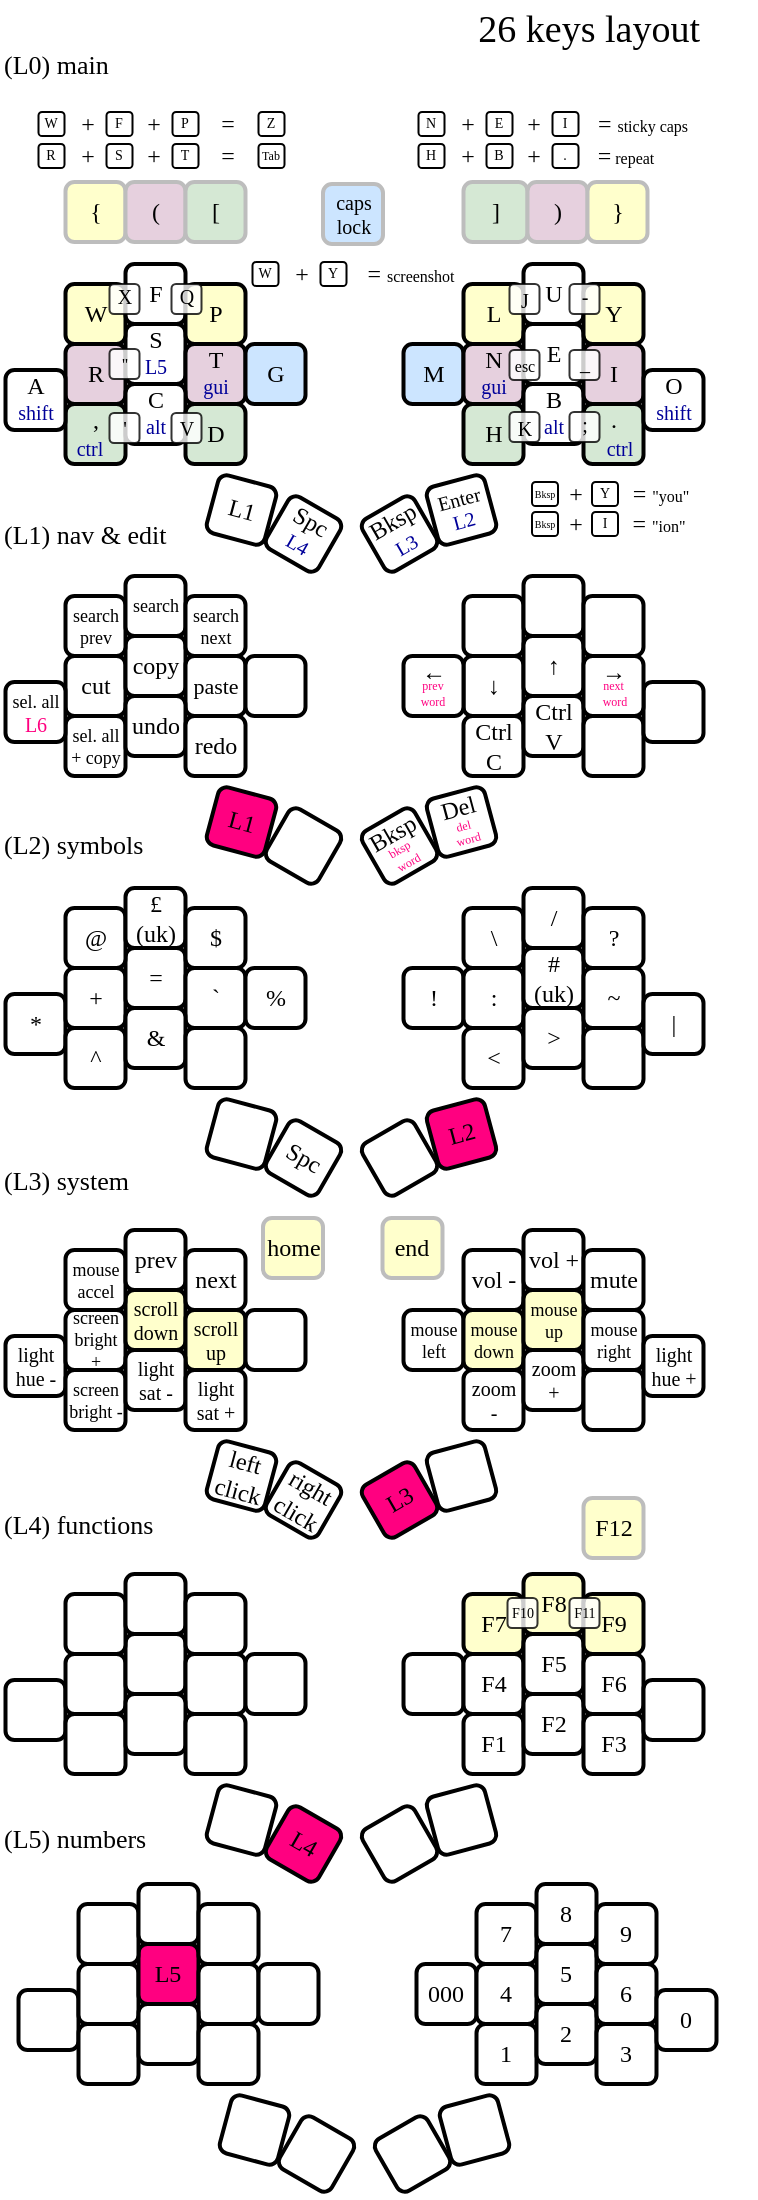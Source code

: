 <mxfile version="24.8.3">
  <diagram name="Page-1" id="VxbZsfQ6vlXJQv2ikdC8">
    <mxGraphModel dx="540" dy="287" grid="1" gridSize="10" guides="1" tooltips="1" connect="1" arrows="1" fold="1" page="1" pageScale="1" pageWidth="827" pageHeight="1169" math="0" shadow="0">
      <root>
        <mxCell id="0" />
        <mxCell id="1" parent="0" />
        <mxCell id="W65jjInmlXqQC7ASUcbz-11" value="" style="group" vertex="1" connectable="0" parent="1">
          <mxGeometry x="50.75" y="207" width="30" height="30" as="geometry" />
        </mxCell>
        <mxCell id="Ht8cUeteIGSEXaey3JQ4-4" value=",&#xa;" style="whiteSpace=wrap;glass=0;rounded=1;shadow=0;textShadow=0;strokeWidth=2;perimeterSpacing=2;flipV=1;flipH=1;fillColor=#D5E8D4;fontFamily=Comic Sans MS;fontStyle=0;" parent="W65jjInmlXqQC7ASUcbz-11" vertex="1">
          <mxGeometry width="30" height="30" as="geometry" />
        </mxCell>
        <mxCell id="W65jjInmlXqQC7ASUcbz-9" value="ctrl" style="text;html=1;align=center;verticalAlign=middle;whiteSpace=wrap;rounded=0;fontFamily=Comic Sans MS;fontSize=10;fontColor=#000099;" vertex="1" parent="W65jjInmlXqQC7ASUcbz-11">
          <mxGeometry x="2" y="17" width="20" height="10" as="geometry" />
        </mxCell>
        <mxCell id="Ht8cUeteIGSEXaey3JQ4-3" value="R" style="whiteSpace=wrap;glass=0;rounded=1;shadow=0;textShadow=0;strokeWidth=2;perimeterSpacing=2;flipV=1;flipH=1;fillColor=#E6D0DE;fontFamily=Comic Sans MS;fontStyle=0;" parent="1" vertex="1">
          <mxGeometry x="50.75" y="177" width="30" height="30" as="geometry" />
        </mxCell>
        <mxCell id="Ht8cUeteIGSEXaey3JQ4-5" value="S&#xa;" style="whiteSpace=wrap;glass=0;rounded=1;shadow=0;textShadow=0;strokeWidth=2;perimeterSpacing=2;flipV=1;flipH=1;fontFamily=Comic Sans MS;fontStyle=0;" parent="1" vertex="1">
          <mxGeometry x="80.75" y="167" width="30" height="30" as="geometry" />
        </mxCell>
        <mxCell id="Ht8cUeteIGSEXaey3JQ4-6" value="T&#xa;" style="whiteSpace=wrap;glass=0;rounded=1;shadow=0;textShadow=0;strokeWidth=2;perimeterSpacing=2;flipV=1;flipH=1;fillColor=#E6D0DE;fontFamily=Comic Sans MS;fontStyle=0;" parent="1" vertex="1">
          <mxGeometry x="110.75" y="177" width="30" height="30" as="geometry" />
        </mxCell>
        <mxCell id="Ht8cUeteIGSEXaey3JQ4-7" value="C&#xa;" style="whiteSpace=wrap;glass=0;rounded=1;shadow=0;textShadow=0;strokeWidth=2;perimeterSpacing=2;flipV=1;flipH=1;fontFamily=Comic Sans MS;fontStyle=0;" parent="1" vertex="1">
          <mxGeometry x="80.75" y="197" width="30" height="30" as="geometry" />
        </mxCell>
        <mxCell id="Ht8cUeteIGSEXaey3JQ4-8" value="D" style="whiteSpace=wrap;glass=0;rounded=1;shadow=0;textShadow=0;strokeWidth=2;perimeterSpacing=2;flipV=1;flipH=1;fillColor=#D5E8D4;fontFamily=Comic Sans MS;fontStyle=0;" parent="1" vertex="1">
          <mxGeometry x="110.75" y="207" width="30" height="30" as="geometry" />
        </mxCell>
        <mxCell id="Ht8cUeteIGSEXaey3JQ4-9" value="W" style="whiteSpace=wrap;glass=0;rounded=1;shadow=0;textShadow=0;strokeWidth=2;perimeterSpacing=2;flipV=1;flipH=1;fillColor=#FFFFCC;fontFamily=Comic Sans MS;fontStyle=0;" parent="1" vertex="1">
          <mxGeometry x="50.75" y="147" width="30" height="30" as="geometry" />
        </mxCell>
        <mxCell id="Ht8cUeteIGSEXaey3JQ4-10" value="F" style="whiteSpace=wrap;glass=0;rounded=1;shadow=0;textShadow=0;strokeWidth=2;perimeterSpacing=2;fontFamily=Comic Sans MS;fontStyle=0;" parent="1" vertex="1">
          <mxGeometry x="80.75" y="137" width="30" height="30" as="geometry" />
        </mxCell>
        <mxCell id="Ht8cUeteIGSEXaey3JQ4-11" value="P" style="whiteSpace=wrap;glass=0;rounded=1;shadow=0;textShadow=0;strokeWidth=2;perimeterSpacing=2;flipV=1;flipH=1;fillColor=#FFFFCC;fontFamily=Comic Sans MS;fontStyle=0;" parent="1" vertex="1">
          <mxGeometry x="110.75" y="147" width="30" height="30" as="geometry" />
        </mxCell>
        <mxCell id="Ht8cUeteIGSEXaey3JQ4-13" value="G" style="whiteSpace=wrap;glass=0;rounded=1;shadow=0;textShadow=0;strokeWidth=2;perimeterSpacing=2;flipV=1;flipH=1;fillColor=#CCE5FF;fontFamily=Comic Sans MS;fontStyle=0;" parent="1" vertex="1">
          <mxGeometry x="140.75" y="177" width="30" height="30" as="geometry" />
        </mxCell>
        <mxCell id="Ht8cUeteIGSEXaey3JQ4-14" value="M" style="whiteSpace=wrap;glass=0;rounded=1;shadow=0;textShadow=0;strokeWidth=2;perimeterSpacing=2;flipV=1;flipH=1;fillColor=#CCE5FF;fontFamily=Comic Sans MS;fontStyle=0;" parent="1" vertex="1">
          <mxGeometry x="219.75" y="177" width="30" height="30" as="geometry" />
        </mxCell>
        <mxCell id="Ht8cUeteIGSEXaey3JQ4-16" value="N&#xa;" style="whiteSpace=wrap;glass=0;rounded=1;shadow=0;textShadow=0;strokeWidth=2;perimeterSpacing=2;flipV=1;flipH=1;fillColor=#E6D0DE;fontFamily=Comic Sans MS;fontStyle=0;" parent="1" vertex="1">
          <mxGeometry x="249.75" y="177" width="30" height="30" as="geometry" />
        </mxCell>
        <mxCell id="Ht8cUeteIGSEXaey3JQ4-17" value="H" style="whiteSpace=wrap;glass=0;rounded=1;shadow=0;textShadow=0;strokeWidth=2;perimeterSpacing=2;flipV=1;flipH=1;fillColor=#D5E8D4;fontFamily=Comic Sans MS;fontStyle=0;" parent="1" vertex="1">
          <mxGeometry x="249.75" y="207" width="30" height="30" as="geometry" />
        </mxCell>
        <mxCell id="Ht8cUeteIGSEXaey3JQ4-18" value="L" style="whiteSpace=wrap;glass=0;rounded=1;shadow=0;textShadow=0;strokeWidth=2;perimeterSpacing=2;flipV=1;flipH=1;fillColor=#FFFFCC;fontFamily=Comic Sans MS;fontStyle=0;" parent="1" vertex="1">
          <mxGeometry x="249.75" y="147" width="30" height="30" as="geometry" />
        </mxCell>
        <mxCell id="Ht8cUeteIGSEXaey3JQ4-19" value="E" style="whiteSpace=wrap;glass=0;rounded=1;shadow=0;textShadow=0;strokeWidth=2;perimeterSpacing=2;flipV=1;flipH=1;fontFamily=Comic Sans MS;fontStyle=0;" parent="1" vertex="1">
          <mxGeometry x="279.75" y="167" width="30" height="30" as="geometry" />
        </mxCell>
        <mxCell id="Ht8cUeteIGSEXaey3JQ4-20" value="B&#xa;" style="whiteSpace=wrap;glass=0;rounded=1;shadow=0;textShadow=0;strokeWidth=2;perimeterSpacing=2;flipV=1;flipH=1;fontFamily=Comic Sans MS;fontStyle=0;" parent="1" vertex="1">
          <mxGeometry x="279.75" y="197" width="30" height="30" as="geometry" />
        </mxCell>
        <mxCell id="Ht8cUeteIGSEXaey3JQ4-21" value="U" style="whiteSpace=wrap;glass=0;rounded=1;shadow=0;textShadow=0;strokeWidth=2;perimeterSpacing=2;flipV=1;flipH=1;fontFamily=Comic Sans MS;fontStyle=0;" parent="1" vertex="1">
          <mxGeometry x="279.75" y="137" width="30" height="30" as="geometry" />
        </mxCell>
        <mxCell id="Ht8cUeteIGSEXaey3JQ4-22" value="I" style="whiteSpace=wrap;glass=0;rounded=1;shadow=0;textShadow=0;strokeWidth=2;perimeterSpacing=2;flipV=1;flipH=1;fillColor=#E6D0DE;fontFamily=Comic Sans MS;fontStyle=0;" parent="1" vertex="1">
          <mxGeometry x="309.75" y="177" width="30" height="30" as="geometry" />
        </mxCell>
        <mxCell id="Ht8cUeteIGSEXaey3JQ4-23" value=".&#xa;" style="whiteSpace=wrap;glass=0;rounded=1;shadow=0;textShadow=0;strokeWidth=2;perimeterSpacing=2;flipV=1;flipH=1;fillColor=#D5E8D4;fontFamily=Comic Sans MS;fontStyle=0;" parent="1" vertex="1">
          <mxGeometry x="309.75" y="207" width="30" height="30" as="geometry" />
        </mxCell>
        <mxCell id="Ht8cUeteIGSEXaey3JQ4-24" value="Y" style="whiteSpace=wrap;glass=0;rounded=1;shadow=0;textShadow=0;strokeWidth=2;perimeterSpacing=2;flipV=1;flipH=1;fillColor=#FFFFCC;fontFamily=Comic Sans MS;fontStyle=0;" parent="1" vertex="1">
          <mxGeometry x="309.75" y="147" width="30" height="30" as="geometry" />
        </mxCell>
        <mxCell id="Ht8cUeteIGSEXaey3JQ4-25" value="O&#xa;" style="whiteSpace=wrap;glass=0;rounded=1;shadow=0;textShadow=0;strokeWidth=2;perimeterSpacing=2;flipV=1;flipH=1;fontFamily=Comic Sans MS;fontStyle=0;" parent="1" vertex="1">
          <mxGeometry x="339.75" y="190" width="30" height="30" as="geometry" />
        </mxCell>
        <mxCell id="Ht8cUeteIGSEXaey3JQ4-27" value="L1" style="whiteSpace=wrap;glass=0;rounded=1;shadow=0;textShadow=0;rotation=15;direction=west;strokeWidth=2;perimeterSpacing=2;flipV=1;flipH=1;fontFamily=Comic Sans MS;fontStyle=0;" parent="1" vertex="1">
          <mxGeometry x="123.75" y="245" width="30" height="30" as="geometry" />
        </mxCell>
        <mxCell id="Ht8cUeteIGSEXaey3JQ4-28" value="Spc&#xa;" style="whiteSpace=wrap;glass=0;rounded=1;shadow=0;textShadow=0;rotation=30;direction=north;strokeWidth=2;perimeterSpacing=2;flipV=1;flipH=1;fontFamily=Comic Sans MS;fontStyle=0;" parent="1" vertex="1">
          <mxGeometry x="154.75" y="257" width="30" height="30" as="geometry" />
        </mxCell>
        <mxCell id="Ht8cUeteIGSEXaey3JQ4-29" value="Bksp&#xa;" style="whiteSpace=wrap;glass=0;rounded=1;shadow=0;textShadow=0;rotation=-30;direction=north;strokeWidth=2;perimeterSpacing=2;flipV=1;flipH=1;fontFamily=Comic Sans MS;fontStyle=0;" parent="1" vertex="1">
          <mxGeometry x="202.75" y="257" width="30" height="30" as="geometry" />
        </mxCell>
        <mxCell id="Ht8cUeteIGSEXaey3JQ4-30" value="Enter&#xa;" style="whiteSpace=wrap;glass=0;rounded=1;shadow=0;textShadow=0;rotation=-15;direction=west;strokeWidth=2;perimeterSpacing=2;flipV=1;flipH=1;fontFamily=Comic Sans MS;fontStyle=0;fontSize=10;" parent="1" vertex="1">
          <mxGeometry x="233.75" y="245" width="30" height="30" as="geometry" />
        </mxCell>
        <mxCell id="Ht8cUeteIGSEXaey3JQ4-33" value="cut" style="whiteSpace=wrap;glass=0;rounded=1;shadow=0;textShadow=0;strokeWidth=2;perimeterSpacing=2;flipV=1;flipH=1;fontFamily=Comic Sans MS;fontStyle=0;" parent="1" vertex="1">
          <mxGeometry x="50.75" y="333" width="30" height="30" as="geometry" />
        </mxCell>
        <mxCell id="Ht8cUeteIGSEXaey3JQ4-34" value="sel. all + copy" style="whiteSpace=wrap;glass=0;rounded=1;shadow=0;textShadow=0;strokeWidth=2;perimeterSpacing=2;flipV=1;flipH=1;fontFamily=Comic Sans MS;fontStyle=0;fontSize=9;" parent="1" vertex="1">
          <mxGeometry x="50.75" y="363" width="30" height="30" as="geometry" />
        </mxCell>
        <mxCell id="Ht8cUeteIGSEXaey3JQ4-35" value="copy" style="whiteSpace=wrap;glass=0;rounded=1;shadow=0;textShadow=0;strokeWidth=2;perimeterSpacing=2;flipV=1;flipH=1;fontFamily=Comic Sans MS;fontStyle=0;" parent="1" vertex="1">
          <mxGeometry x="80.75" y="323" width="30" height="30" as="geometry" />
        </mxCell>
        <mxCell id="Ht8cUeteIGSEXaey3JQ4-36" value="paste" style="whiteSpace=wrap;glass=0;rounded=1;shadow=0;textShadow=0;fontSize=11;strokeWidth=2;perimeterSpacing=2;flipV=1;flipH=1;fontFamily=Comic Sans MS;fontStyle=0;" parent="1" vertex="1">
          <mxGeometry x="110.75" y="333" width="30" height="30" as="geometry" />
        </mxCell>
        <mxCell id="Ht8cUeteIGSEXaey3JQ4-37" value="undo" style="whiteSpace=wrap;glass=0;rounded=1;shadow=0;textShadow=0;strokeWidth=2;perimeterSpacing=2;flipV=1;flipH=1;fontFamily=Comic Sans MS;fontStyle=0;" parent="1" vertex="1">
          <mxGeometry x="80.75" y="353" width="30" height="30" as="geometry" />
        </mxCell>
        <mxCell id="Ht8cUeteIGSEXaey3JQ4-38" value="redo" style="whiteSpace=wrap;glass=0;rounded=1;shadow=0;textShadow=0;strokeWidth=2;perimeterSpacing=2;flipV=1;flipH=1;fontFamily=Comic Sans MS;fontStyle=0;" parent="1" vertex="1">
          <mxGeometry x="110.75" y="363" width="30" height="30" as="geometry" />
        </mxCell>
        <mxCell id="Ht8cUeteIGSEXaey3JQ4-39" value="search&#xa;prev" style="whiteSpace=wrap;glass=0;rounded=1;shadow=0;textShadow=0;strokeWidth=2;perimeterSpacing=2;flipV=1;flipH=1;fontFamily=Comic Sans MS;fontStyle=0;fontSize=9;" parent="1" vertex="1">
          <mxGeometry x="50.75" y="303" width="30" height="30" as="geometry" />
        </mxCell>
        <mxCell id="Ht8cUeteIGSEXaey3JQ4-40" value="search" style="whiteSpace=wrap;glass=0;rounded=1;shadow=0;textShadow=0;fontSize=9;strokeWidth=2;perimeterSpacing=2;flipV=1;flipH=1;fontFamily=Comic Sans MS;fontStyle=0;" parent="1" vertex="1">
          <mxGeometry x="80.75" y="293" width="30" height="30" as="geometry" />
        </mxCell>
        <mxCell id="Ht8cUeteIGSEXaey3JQ4-41" value="search&#xa;next" style="whiteSpace=wrap;glass=0;rounded=1;shadow=0;textShadow=0;strokeWidth=2;perimeterSpacing=2;flipV=1;flipH=1;fontFamily=Comic Sans MS;fontStyle=0;fontSize=9;" parent="1" vertex="1">
          <mxGeometry x="110.75" y="303" width="30" height="30" as="geometry" />
        </mxCell>
        <mxCell id="Ht8cUeteIGSEXaey3JQ4-42" value="" style="whiteSpace=wrap;glass=0;rounded=1;shadow=0;textShadow=0;strokeWidth=2;perimeterSpacing=2;flipV=1;flipH=1;fontFamily=Comic Sans MS;fontStyle=0;" parent="1" vertex="1">
          <mxGeometry x="140.75" y="333" width="30" height="30" as="geometry" />
        </mxCell>
        <mxCell id="Ht8cUeteIGSEXaey3JQ4-46" value="↓" style="whiteSpace=wrap;glass=0;rounded=1;shadow=0;textShadow=0;strokeWidth=2;perimeterSpacing=2;flipV=1;flipH=1;fontFamily=Comic Sans MS;fontStyle=0;" parent="1" vertex="1">
          <mxGeometry x="249.75" y="333" width="30" height="30" as="geometry" />
        </mxCell>
        <mxCell id="Ht8cUeteIGSEXaey3JQ4-47" value="Ctrl C" style="whiteSpace=wrap;glass=0;rounded=1;shadow=0;textShadow=0;strokeWidth=2;perimeterSpacing=2;flipV=1;flipH=1;fontFamily=Comic Sans MS;fontStyle=0;" parent="1" vertex="1">
          <mxGeometry x="249.75" y="363" width="30" height="30" as="geometry" />
        </mxCell>
        <mxCell id="Ht8cUeteIGSEXaey3JQ4-48" value="" style="whiteSpace=wrap;glass=0;rounded=1;shadow=0;textShadow=0;fontSize=9;strokeWidth=2;perimeterSpacing=2;flipV=1;flipH=1;fontFamily=Comic Sans MS;fontStyle=0;" parent="1" vertex="1">
          <mxGeometry x="249.75" y="303" width="30" height="30" as="geometry" />
        </mxCell>
        <mxCell id="Ht8cUeteIGSEXaey3JQ4-49" value="↑" style="whiteSpace=wrap;glass=0;rounded=1;shadow=0;textShadow=0;strokeWidth=2;perimeterSpacing=2;flipV=1;flipH=1;fontFamily=Comic Sans MS;fontStyle=0;" parent="1" vertex="1">
          <mxGeometry x="279.75" y="323" width="30" height="30" as="geometry" />
        </mxCell>
        <mxCell id="Ht8cUeteIGSEXaey3JQ4-50" value="Ctrl V" style="whiteSpace=wrap;glass=0;rounded=1;shadow=0;textShadow=0;strokeWidth=2;perimeterSpacing=2;flipV=1;flipH=1;fontFamily=Comic Sans MS;fontStyle=0;" parent="1" vertex="1">
          <mxGeometry x="279.75" y="353" width="30" height="30" as="geometry" />
        </mxCell>
        <mxCell id="Ht8cUeteIGSEXaey3JQ4-51" value="" style="whiteSpace=wrap;glass=0;rounded=1;shadow=0;textShadow=0;strokeWidth=2;perimeterSpacing=2;flipV=1;flipH=1;fontFamily=Comic Sans MS;fontStyle=0;gradientColor=none;gradientDirection=radial;" parent="1" vertex="1">
          <mxGeometry x="279.75" y="293" width="30" height="30" as="geometry" />
        </mxCell>
        <mxCell id="Ht8cUeteIGSEXaey3JQ4-53" value="" style="whiteSpace=wrap;glass=0;rounded=1;shadow=0;textShadow=0;strokeWidth=2;perimeterSpacing=2;flipV=1;flipH=1;fontFamily=Comic Sans MS;fontStyle=0;fontSize=9;" parent="1" vertex="1">
          <mxGeometry x="309.75" y="363" width="30" height="30" as="geometry" />
        </mxCell>
        <mxCell id="Ht8cUeteIGSEXaey3JQ4-54" value="" style="whiteSpace=wrap;glass=0;rounded=1;shadow=0;textShadow=0;strokeWidth=2;perimeterSpacing=2;flipV=1;flipH=1;fontFamily=Comic Sans MS;fontStyle=0;" parent="1" vertex="1">
          <mxGeometry x="309.75" y="303" width="30" height="30" as="geometry" />
        </mxCell>
        <mxCell id="Ht8cUeteIGSEXaey3JQ4-55" value="" style="whiteSpace=wrap;glass=0;rounded=1;shadow=0;textShadow=0;strokeWidth=2;perimeterSpacing=2;flipV=1;flipH=1;fontFamily=Comic Sans MS;fontStyle=0;" parent="1" vertex="1">
          <mxGeometry x="339.75" y="346" width="30" height="30" as="geometry" />
        </mxCell>
        <mxCell id="Ht8cUeteIGSEXaey3JQ4-57" value="L1" style="whiteSpace=wrap;glass=0;rounded=1;shadow=0;textShadow=0;rotation=15;direction=west;labelBackgroundColor=none;fillColor=#FF0080;strokeWidth=2;perimeterSpacing=2;flipV=1;flipH=1;fontFamily=Comic Sans MS;fontStyle=0;" parent="1" vertex="1">
          <mxGeometry x="123.75" y="401" width="30" height="30" as="geometry" />
        </mxCell>
        <mxCell id="Ht8cUeteIGSEXaey3JQ4-58" value="" style="whiteSpace=wrap;glass=0;rounded=1;shadow=0;textShadow=0;rotation=30;direction=north;strokeWidth=2;perimeterSpacing=2;flipV=1;flipH=1;fontFamily=Comic Sans MS;fontStyle=0;" parent="1" vertex="1">
          <mxGeometry x="154.75" y="413" width="30" height="30" as="geometry" />
        </mxCell>
        <mxCell id="Ht8cUeteIGSEXaey3JQ4-59" value="Bksp&#xa;" style="whiteSpace=wrap;glass=0;rounded=1;shadow=0;textShadow=0;rotation=-30;direction=north;strokeWidth=2;perimeterSpacing=2;fontFamily=Comic Sans MS;fontStyle=0;" parent="1" vertex="1">
          <mxGeometry x="202.75" y="413" width="30" height="30" as="geometry" />
        </mxCell>
        <mxCell id="Ht8cUeteIGSEXaey3JQ4-60" value="Del&#xa;" style="whiteSpace=wrap;glass=0;rounded=1;shadow=0;textShadow=0;rotation=-15;direction=west;strokeWidth=2;perimeterSpacing=2;flipV=1;flipH=1;fontFamily=Comic Sans MS;fontStyle=0;" parent="1" vertex="1">
          <mxGeometry x="233.75" y="401" width="30" height="30" as="geometry" />
        </mxCell>
        <mxCell id="Ht8cUeteIGSEXaey3JQ4-61" value="{" style="whiteSpace=wrap;glass=0;rounded=1;shadow=0;textShadow=0;strokeWidth=2;perimeterSpacing=2;flipV=1;flipH=1;fillColor=#FFFFCC;strokeColor=#BDBDBD;fontFamily=Comic Sans MS;fontStyle=0;" parent="1" vertex="1">
          <mxGeometry x="50.75" y="96" width="30" height="30" as="geometry" />
        </mxCell>
        <mxCell id="Ht8cUeteIGSEXaey3JQ4-62" value="(" style="whiteSpace=wrap;glass=0;rounded=1;shadow=0;textShadow=0;strokeWidth=2;perimeterSpacing=2;flipV=1;flipH=1;fillColor=#E6D0DE;strokeColor=#BDBDBD;fontFamily=Comic Sans MS;fontStyle=0;" parent="1" vertex="1">
          <mxGeometry x="80.75" y="96" width="30" height="30" as="geometry" />
        </mxCell>
        <mxCell id="Ht8cUeteIGSEXaey3JQ4-63" value="[" style="whiteSpace=wrap;glass=0;rounded=1;shadow=0;textShadow=0;strokeWidth=2;perimeterSpacing=2;flipV=1;flipH=1;fillColor=#D5E8D4;strokeColor=#BDBDBD;fontFamily=Comic Sans MS;fontStyle=0;" parent="1" vertex="1">
          <mxGeometry x="110.75" y="96" width="30" height="30" as="geometry" />
        </mxCell>
        <mxCell id="Ht8cUeteIGSEXaey3JQ4-64" value="Q" style="glass=0;rounded=1;shadow=0;textShadow=0;strokeWidth=1;perimeterSpacing=0;flipV=1;flipH=1;fontSize=10;opacity=80;fillColor=#FFFFFF;verticalAlign=bottom;fontFamily=Comic Sans MS;fontStyle=0;strokeColor=#000000;labelBackgroundColor=none;labelBorderColor=none;whiteSpace=wrap;align=center;fontColor=default;" parent="1" vertex="1">
          <mxGeometry x="103.75" y="147" width="15" height="15" as="geometry" />
        </mxCell>
        <mxCell id="Ht8cUeteIGSEXaey3JQ4-65" value="X" style="glass=0;rounded=1;shadow=0;textShadow=0;strokeWidth=1;perimeterSpacing=0;flipV=1;flipH=1;fontSize=10;opacity=80;fillColor=#FFFFFF;verticalAlign=bottom;fontFamily=Comic Sans MS;fontStyle=0;strokeColor=#000000;labelBackgroundColor=none;labelBorderColor=none;whiteSpace=wrap;" parent="1" vertex="1">
          <mxGeometry x="72.75" y="147" width="15" height="15" as="geometry" />
        </mxCell>
        <mxCell id="Ht8cUeteIGSEXaey3JQ4-67" value="]" style="whiteSpace=wrap;glass=0;rounded=1;shadow=0;textShadow=0;strokeWidth=2;perimeterSpacing=2;flipV=1;flipH=1;fillColor=#D5E8D4;strokeColor=#BDBDBD;fontFamily=Comic Sans MS;fontStyle=0;" parent="1" vertex="1">
          <mxGeometry x="249.75" y="96" width="32" height="30" as="geometry" />
        </mxCell>
        <mxCell id="Ht8cUeteIGSEXaey3JQ4-68" value=")" style="whiteSpace=wrap;glass=0;rounded=1;shadow=0;textShadow=0;strokeWidth=2;perimeterSpacing=2;flipV=1;flipH=1;fillColor=#E6D0DE;strokeColor=#BDBDBD;fontFamily=Comic Sans MS;fontStyle=0;" parent="1" vertex="1">
          <mxGeometry x="281.75" y="96" width="30" height="30" as="geometry" />
        </mxCell>
        <mxCell id="Ht8cUeteIGSEXaey3JQ4-69" value="}" style="whiteSpace=wrap;glass=0;rounded=1;shadow=0;textShadow=0;strokeWidth=2;perimeterSpacing=2;flipV=1;flipH=1;fillColor=#FFFFCC;strokeColor=#BDBDBD;fontFamily=Comic Sans MS;fontStyle=0;" parent="1" vertex="1">
          <mxGeometry x="311.75" y="96" width="30" height="30" as="geometry" />
        </mxCell>
        <mxCell id="Ht8cUeteIGSEXaey3JQ4-70" value="J" style="glass=0;rounded=1;shadow=0;textShadow=0;strokeWidth=1;perimeterSpacing=0;flipV=1;flipH=1;fontSize=10;opacity=80;fillColor=#FFFFFF;verticalAlign=middle;fontFamily=Comic Sans MS;fontStyle=0;strokeColor=#000000;labelBackgroundColor=none;labelBorderColor=none;whiteSpace=wrap;align=center;fontColor=default;" parent="1" vertex="1">
          <mxGeometry x="272.75" y="147" width="15" height="15" as="geometry" />
        </mxCell>
        <mxCell id="Ht8cUeteIGSEXaey3JQ4-71" value="-" style="glass=0;rounded=1;shadow=0;textShadow=0;strokeWidth=1;perimeterSpacing=0;flipV=1;flipH=1;fontSize=10;opacity=80;fillColor=#FFFFFF;verticalAlign=bottom;fontFamily=Comic Sans MS;fontStyle=0;strokeColor=#000000;labelBackgroundColor=none;labelBorderColor=none;whiteSpace=wrap;align=center;fontColor=default;" parent="1" vertex="1">
          <mxGeometry x="302.75" y="147" width="15" height="15" as="geometry" />
        </mxCell>
        <mxCell id="Ht8cUeteIGSEXaey3JQ4-72" value="esc" style="glass=0;rounded=1;shadow=0;textShadow=0;strokeWidth=1;perimeterSpacing=0;flipV=1;flipH=1;fontSize=8;opacity=80;fillColor=#FFFFFF;verticalAlign=middle;fontFamily=Comic Sans MS;fontStyle=0;strokeColor=#000000;labelBackgroundColor=none;labelBorderColor=none;whiteSpace=wrap;align=center;fontColor=default;" parent="1" vertex="1">
          <mxGeometry x="272.75" y="180" width="15" height="15" as="geometry" />
        </mxCell>
        <mxCell id="Ht8cUeteIGSEXaey3JQ4-73" value="_" style="glass=0;rounded=1;shadow=0;textShadow=0;strokeWidth=1;perimeterSpacing=0;flipV=1;flipH=1;fontSize=10;opacity=80;fillColor=#FFFFFF;verticalAlign=bottom;fontStyle=0;fontFamily=Comic Sans MS;strokeColor=#000000;labelBackgroundColor=none;labelBorderColor=none;whiteSpace=wrap;align=center;fontColor=default;" parent="1" vertex="1">
          <mxGeometry x="302.75" y="180" width="15" height="15" as="geometry" />
        </mxCell>
        <mxCell id="Ht8cUeteIGSEXaey3JQ4-74" value="K" style="glass=0;rounded=1;shadow=0;textShadow=0;strokeWidth=1;perimeterSpacing=0;flipV=1;flipH=1;fontSize=10;opacity=80;fillColor=#FFFFFF;verticalAlign=middle;fontFamily=Comic Sans MS;fontStyle=0;strokeColor=#000000;labelBackgroundColor=none;labelBorderColor=none;whiteSpace=wrap;align=center;fontColor=default;" parent="1" vertex="1">
          <mxGeometry x="272.75" y="211" width="15" height="15" as="geometry" />
        </mxCell>
        <mxCell id="Ht8cUeteIGSEXaey3JQ4-75" value=";" style="glass=0;rounded=1;shadow=0;textShadow=0;strokeWidth=1;perimeterSpacing=0;flipV=1;flipH=1;fontSize=10;opacity=80;fillColor=#FFFFFF;verticalAlign=bottom;fontFamily=Comic Sans MS;fontStyle=0;strokeColor=#000000;labelBackgroundColor=none;labelBorderColor=none;whiteSpace=wrap;align=center;fontColor=default;" parent="1" vertex="1">
          <mxGeometry x="302.75" y="211" width="15" height="15" as="geometry" />
        </mxCell>
        <mxCell id="Ht8cUeteIGSEXaey3JQ4-76" value="*" style="whiteSpace=wrap;glass=0;rounded=1;shadow=0;textShadow=0;fontSize=12;strokeWidth=2;perimeterSpacing=2;flipV=1;flipH=1;fontFamily=Comic Sans MS;fontStyle=0;" parent="1" vertex="1">
          <mxGeometry x="20.75" y="502" width="30" height="30" as="geometry" />
        </mxCell>
        <mxCell id="Ht8cUeteIGSEXaey3JQ4-78" value="+" style="whiteSpace=wrap;glass=0;rounded=1;shadow=0;textShadow=0;strokeWidth=2;perimeterSpacing=2;flipV=1;flipH=1;fontFamily=Comic Sans MS;fontStyle=0;" parent="1" vertex="1">
          <mxGeometry x="50.75" y="489" width="30" height="30" as="geometry" />
        </mxCell>
        <mxCell id="Ht8cUeteIGSEXaey3JQ4-79" value="^" style="whiteSpace=wrap;glass=0;rounded=1;shadow=0;textShadow=0;strokeWidth=2;perimeterSpacing=2;flipV=1;flipH=1;fontFamily=Comic Sans MS;fontStyle=0;" parent="1" vertex="1">
          <mxGeometry x="50.75" y="519" width="30" height="30" as="geometry" />
        </mxCell>
        <mxCell id="Ht8cUeteIGSEXaey3JQ4-80" value="=" style="whiteSpace=wrap;glass=0;rounded=1;shadow=0;textShadow=0;strokeWidth=2;perimeterSpacing=2;flipV=1;flipH=1;fontFamily=Comic Sans MS;fontStyle=0;" parent="1" vertex="1">
          <mxGeometry x="80.75" y="479" width="30" height="30" as="geometry" />
        </mxCell>
        <mxCell id="Ht8cUeteIGSEXaey3JQ4-81" value="`" style="whiteSpace=wrap;glass=0;rounded=1;shadow=0;textShadow=0;fontSize=12;strokeWidth=2;perimeterSpacing=2;flipV=1;flipH=1;fontFamily=Comic Sans MS;fontStyle=0;" parent="1" vertex="1">
          <mxGeometry x="110.75" y="489" width="30" height="30" as="geometry" />
        </mxCell>
        <mxCell id="Ht8cUeteIGSEXaey3JQ4-82" value="&amp;" style="whiteSpace=wrap;glass=0;rounded=1;shadow=0;textShadow=0;strokeWidth=2;perimeterSpacing=2;flipV=1;flipH=1;fontFamily=Comic Sans MS;fontStyle=0;" parent="1" vertex="1">
          <mxGeometry x="80.75" y="509" width="30" height="30" as="geometry" />
        </mxCell>
        <mxCell id="Ht8cUeteIGSEXaey3JQ4-83" value="" style="whiteSpace=wrap;glass=0;rounded=1;shadow=0;textShadow=0;strokeWidth=2;perimeterSpacing=2;flipV=1;flipH=1;fontFamily=Comic Sans MS;fontStyle=0;" parent="1" vertex="1">
          <mxGeometry x="110.75" y="519" width="30" height="30" as="geometry" />
        </mxCell>
        <mxCell id="Ht8cUeteIGSEXaey3JQ4-84" value="@" style="whiteSpace=wrap;glass=0;rounded=1;shadow=0;textShadow=0;strokeWidth=2;perimeterSpacing=2;flipV=1;flipH=1;fontFamily=Comic Sans MS;fontStyle=0;" parent="1" vertex="1">
          <mxGeometry x="50.75" y="459" width="30" height="30" as="geometry" />
        </mxCell>
        <mxCell id="Ht8cUeteIGSEXaey3JQ4-85" value="£ (uk)" style="whiteSpace=wrap;glass=0;rounded=1;shadow=0;textShadow=0;fontSize=12;strokeWidth=2;perimeterSpacing=2;flipV=1;flipH=1;fontFamily=Comic Sans MS;fontStyle=0;" parent="1" vertex="1">
          <mxGeometry x="80.75" y="449" width="30" height="30" as="geometry" />
        </mxCell>
        <mxCell id="Ht8cUeteIGSEXaey3JQ4-86" value="$" style="whiteSpace=wrap;glass=0;rounded=1;shadow=0;textShadow=0;strokeWidth=2;perimeterSpacing=2;flipV=1;flipH=1;fontFamily=Comic Sans MS;fontStyle=0;" parent="1" vertex="1">
          <mxGeometry x="110.75" y="459" width="30" height="30" as="geometry" />
        </mxCell>
        <mxCell id="Ht8cUeteIGSEXaey3JQ4-87" value="%" style="whiteSpace=wrap;glass=0;rounded=1;shadow=0;textShadow=0;strokeWidth=2;perimeterSpacing=2;flipV=1;flipH=1;fontFamily=Comic Sans MS;fontStyle=0;" parent="1" vertex="1">
          <mxGeometry x="140.75" y="489" width="30" height="30" as="geometry" />
        </mxCell>
        <mxCell id="Ht8cUeteIGSEXaey3JQ4-89" value="!" style="whiteSpace=wrap;glass=0;rounded=1;shadow=0;textShadow=0;strokeWidth=2;perimeterSpacing=2;flipV=1;flipH=1;fontFamily=Comic Sans MS;fontStyle=0;" parent="1" vertex="1">
          <mxGeometry x="219.75" y="489" width="30" height="30" as="geometry" />
        </mxCell>
        <mxCell id="Ht8cUeteIGSEXaey3JQ4-91" value=":" style="whiteSpace=wrap;glass=0;rounded=1;shadow=0;textShadow=0;strokeWidth=2;perimeterSpacing=2;flipV=1;flipH=1;fontFamily=Comic Sans MS;fontStyle=0;" parent="1" vertex="1">
          <mxGeometry x="249.75" y="489" width="30" height="30" as="geometry" />
        </mxCell>
        <mxCell id="Ht8cUeteIGSEXaey3JQ4-92" value="&lt;" style="whiteSpace=wrap;glass=0;rounded=1;shadow=0;textShadow=0;strokeWidth=2;perimeterSpacing=2;flipV=1;flipH=1;fontFamily=Comic Sans MS;fontStyle=0;" parent="1" vertex="1">
          <mxGeometry x="249.75" y="519" width="30" height="30" as="geometry" />
        </mxCell>
        <mxCell id="Ht8cUeteIGSEXaey3JQ4-93" value="\" style="whiteSpace=wrap;glass=0;rounded=1;shadow=0;textShadow=0;fontSize=12;strokeWidth=2;perimeterSpacing=2;flipV=1;flipH=1;fontFamily=Comic Sans MS;fontStyle=0;" parent="1" vertex="1">
          <mxGeometry x="249.75" y="459" width="30" height="30" as="geometry" />
        </mxCell>
        <mxCell id="Ht8cUeteIGSEXaey3JQ4-94" value="# (uk)" style="whiteSpace=wrap;glass=0;rounded=1;shadow=0;textShadow=0;strokeWidth=2;perimeterSpacing=2;flipV=1;flipH=1;fontFamily=Comic Sans MS;fontStyle=0;" parent="1" vertex="1">
          <mxGeometry x="279.75" y="479" width="30" height="30" as="geometry" />
        </mxCell>
        <mxCell id="Ht8cUeteIGSEXaey3JQ4-95" value="&gt;" style="whiteSpace=wrap;glass=0;rounded=1;shadow=0;textShadow=0;strokeWidth=2;perimeterSpacing=2;flipV=1;flipH=1;fontFamily=Comic Sans MS;fontStyle=0;" parent="1" vertex="1">
          <mxGeometry x="279.75" y="509" width="30" height="30" as="geometry" />
        </mxCell>
        <mxCell id="Ht8cUeteIGSEXaey3JQ4-96" value="/" style="whiteSpace=wrap;glass=0;rounded=1;shadow=0;textShadow=0;strokeWidth=2;perimeterSpacing=2;flipV=1;flipH=1;fontFamily=Comic Sans MS;fontStyle=0;" parent="1" vertex="1">
          <mxGeometry x="279.75" y="449" width="30" height="30" as="geometry" />
        </mxCell>
        <mxCell id="Ht8cUeteIGSEXaey3JQ4-97" value="~" style="whiteSpace=wrap;glass=0;rounded=1;shadow=0;textShadow=0;strokeWidth=2;perimeterSpacing=2;flipV=1;flipH=1;fontFamily=Comic Sans MS;fontStyle=0;" parent="1" vertex="1">
          <mxGeometry x="309.75" y="489" width="30" height="30" as="geometry" />
        </mxCell>
        <mxCell id="Ht8cUeteIGSEXaey3JQ4-98" value="" style="whiteSpace=wrap;glass=0;rounded=1;shadow=0;textShadow=0;strokeWidth=2;perimeterSpacing=2;flipV=1;flipH=1;fontFamily=Comic Sans MS;fontStyle=0;" parent="1" vertex="1">
          <mxGeometry x="309.75" y="519" width="30" height="30" as="geometry" />
        </mxCell>
        <mxCell id="Ht8cUeteIGSEXaey3JQ4-99" value="?" style="whiteSpace=wrap;glass=0;rounded=1;shadow=0;textShadow=0;strokeWidth=2;perimeterSpacing=2;flipV=1;flipH=1;fontFamily=Comic Sans MS;fontStyle=0;" parent="1" vertex="1">
          <mxGeometry x="309.75" y="459" width="30" height="30" as="geometry" />
        </mxCell>
        <mxCell id="Ht8cUeteIGSEXaey3JQ4-100" value="|" style="whiteSpace=wrap;glass=0;rounded=1;shadow=0;textShadow=0;strokeWidth=2;perimeterSpacing=2;flipV=1;flipH=1;fontFamily=Comic Sans MS;fontStyle=0;" parent="1" vertex="1">
          <mxGeometry x="339.75" y="502" width="30" height="30" as="geometry" />
        </mxCell>
        <mxCell id="Ht8cUeteIGSEXaey3JQ4-102" value="" style="whiteSpace=wrap;glass=0;rounded=1;shadow=0;textShadow=0;rotation=15;direction=west;labelBackgroundColor=none;fillColor=#FFFFFF;strokeWidth=2;perimeterSpacing=2;flipV=1;flipH=1;fontFamily=Comic Sans MS;fontStyle=0;" parent="1" vertex="1">
          <mxGeometry x="123.75" y="557" width="30" height="30" as="geometry" />
        </mxCell>
        <mxCell id="Ht8cUeteIGSEXaey3JQ4-103" value="Spc" style="whiteSpace=wrap;glass=0;rounded=1;shadow=0;textShadow=0;rotation=30;direction=north;strokeWidth=2;perimeterSpacing=2;flipV=1;flipH=1;fontFamily=Comic Sans MS;fontStyle=0;" parent="1" vertex="1">
          <mxGeometry x="154.75" y="569" width="30" height="30" as="geometry" />
        </mxCell>
        <mxCell id="Ht8cUeteIGSEXaey3JQ4-104" value="" style="whiteSpace=wrap;glass=0;rounded=1;shadow=0;textShadow=0;rotation=-30;direction=north;strokeWidth=2;perimeterSpacing=2;fontFamily=Comic Sans MS;fontStyle=0;" parent="1" vertex="1">
          <mxGeometry x="202.75" y="569" width="30" height="30" as="geometry" />
        </mxCell>
        <mxCell id="Ht8cUeteIGSEXaey3JQ4-105" value="L2" style="whiteSpace=wrap;glass=0;rounded=1;shadow=0;textShadow=0;rotation=-15;direction=west;strokeWidth=2;perimeterSpacing=2;flipV=1;flipH=1;fontFamily=Comic Sans MS;fontStyle=0;fillColor=#FF0080;" parent="1" vertex="1">
          <mxGeometry x="233.75" y="557" width="30" height="30" as="geometry" />
        </mxCell>
        <mxCell id="Ht8cUeteIGSEXaey3JQ4-106" value="light hue -" style="whiteSpace=wrap;glass=0;rounded=1;shadow=0;textShadow=0;fontSize=10;strokeWidth=2;perimeterSpacing=2;flipV=1;flipH=1;fontFamily=Comic Sans MS;fontStyle=0;" parent="1" vertex="1">
          <mxGeometry x="20.75" y="673" width="30" height="30" as="geometry" />
        </mxCell>
        <mxCell id="Ht8cUeteIGSEXaey3JQ4-108" value="screen bright +" style="whiteSpace=wrap;glass=0;rounded=1;shadow=0;textShadow=0;strokeWidth=2;perimeterSpacing=2;flipV=1;flipH=1;fontFamily=Comic Sans MS;fontStyle=0;fontSize=9;" parent="1" vertex="1">
          <mxGeometry x="50.75" y="660" width="30" height="30" as="geometry" />
        </mxCell>
        <mxCell id="Ht8cUeteIGSEXaey3JQ4-109" value="screen bright -" style="whiteSpace=wrap;glass=0;rounded=1;shadow=0;textShadow=0;strokeWidth=2;perimeterSpacing=2;flipV=1;flipH=1;fontFamily=Comic Sans MS;fontStyle=0;fontSize=9;" parent="1" vertex="1">
          <mxGeometry x="50.75" y="690" width="30" height="30" as="geometry" />
        </mxCell>
        <mxCell id="Ht8cUeteIGSEXaey3JQ4-110" value="scroll down" style="whiteSpace=wrap;glass=0;rounded=1;shadow=0;textShadow=0;strokeWidth=2;perimeterSpacing=2;flipV=1;flipH=1;fontFamily=Comic Sans MS;fontStyle=0;fontSize=10;align=center;fillColor=#FFFFCC;" parent="1" vertex="1">
          <mxGeometry x="80.75" y="650" width="30" height="30" as="geometry" />
        </mxCell>
        <mxCell id="Ht8cUeteIGSEXaey3JQ4-111" value="scroll up" style="whiteSpace=wrap;glass=0;rounded=1;shadow=0;textShadow=0;fontSize=10;strokeWidth=2;perimeterSpacing=2;flipV=1;flipH=1;fontFamily=Comic Sans MS;fontStyle=0;align=center;fillColor=#FFFFCC;" parent="1" vertex="1">
          <mxGeometry x="110.75" y="660" width="30" height="30" as="geometry" />
        </mxCell>
        <mxCell id="Ht8cUeteIGSEXaey3JQ4-112" value="light sat -" style="whiteSpace=wrap;glass=0;rounded=1;shadow=0;textShadow=0;strokeWidth=2;perimeterSpacing=2;flipV=1;flipH=1;fontFamily=Comic Sans MS;fontStyle=0;fontSize=10;" parent="1" vertex="1">
          <mxGeometry x="80.75" y="680" width="30" height="30" as="geometry" />
        </mxCell>
        <mxCell id="Ht8cUeteIGSEXaey3JQ4-113" value="light sat +" style="whiteSpace=wrap;glass=0;rounded=1;shadow=0;textShadow=0;strokeWidth=2;perimeterSpacing=2;flipV=1;flipH=1;fontFamily=Comic Sans MS;fontStyle=0;fontSize=10;" parent="1" vertex="1">
          <mxGeometry x="110.75" y="690" width="30" height="30" as="geometry" />
        </mxCell>
        <mxCell id="Ht8cUeteIGSEXaey3JQ4-114" value="mouse accel" style="whiteSpace=wrap;glass=0;rounded=1;shadow=0;textShadow=0;strokeWidth=2;perimeterSpacing=2;flipV=1;flipH=1;fontFamily=Comic Sans MS;fontStyle=0;fontSize=9;" parent="1" vertex="1">
          <mxGeometry x="50.75" y="630" width="30" height="30" as="geometry" />
        </mxCell>
        <mxCell id="Ht8cUeteIGSEXaey3JQ4-115" value="prev" style="whiteSpace=wrap;glass=0;rounded=1;shadow=0;textShadow=0;fontSize=12;strokeWidth=2;perimeterSpacing=2;flipV=1;flipH=1;fontFamily=Comic Sans MS;fontStyle=0;" parent="1" vertex="1">
          <mxGeometry x="80.75" y="620" width="30" height="30" as="geometry" />
        </mxCell>
        <mxCell id="Ht8cUeteIGSEXaey3JQ4-116" value="next" style="whiteSpace=wrap;glass=0;rounded=1;shadow=0;textShadow=0;strokeWidth=2;perimeterSpacing=2;flipV=1;flipH=1;fontFamily=Comic Sans MS;fontStyle=0;" parent="1" vertex="1">
          <mxGeometry x="110.75" y="630" width="30" height="30" as="geometry" />
        </mxCell>
        <mxCell id="Ht8cUeteIGSEXaey3JQ4-117" value="" style="whiteSpace=wrap;glass=0;rounded=1;shadow=0;textShadow=0;strokeWidth=2;perimeterSpacing=2;flipV=1;flipH=1;fontFamily=Comic Sans MS;fontStyle=0;" parent="1" vertex="1">
          <mxGeometry x="140.75" y="660" width="30" height="30" as="geometry" />
        </mxCell>
        <mxCell id="Ht8cUeteIGSEXaey3JQ4-119" value="mouse left" style="whiteSpace=wrap;glass=0;rounded=1;shadow=0;textShadow=0;strokeWidth=2;perimeterSpacing=2;flipV=1;flipH=1;fontFamily=Comic Sans MS;fontStyle=0;fontSize=9;" parent="1" vertex="1">
          <mxGeometry x="219.75" y="660" width="30" height="30" as="geometry" />
        </mxCell>
        <mxCell id="Ht8cUeteIGSEXaey3JQ4-121" value="mouse down" style="whiteSpace=wrap;glass=0;rounded=1;shadow=0;textShadow=0;strokeWidth=2;perimeterSpacing=2;flipV=1;flipH=1;fontFamily=Comic Sans MS;fontStyle=0;fontSize=9;align=center;fillColor=#FFFFCC;" parent="1" vertex="1">
          <mxGeometry x="249.75" y="660" width="30" height="30" as="geometry" />
        </mxCell>
        <mxCell id="Ht8cUeteIGSEXaey3JQ4-122" value="zoom -" style="whiteSpace=wrap;glass=0;rounded=1;shadow=0;textShadow=0;strokeWidth=2;perimeterSpacing=2;flipV=1;flipH=1;fontFamily=Comic Sans MS;fontStyle=0;fontSize=10;" parent="1" vertex="1">
          <mxGeometry x="249.75" y="690" width="30" height="30" as="geometry" />
        </mxCell>
        <mxCell id="Ht8cUeteIGSEXaey3JQ4-123" value="vol -" style="whiteSpace=wrap;glass=0;rounded=1;shadow=0;textShadow=0;fontSize=12;strokeWidth=2;perimeterSpacing=2;flipV=1;flipH=1;fontFamily=Comic Sans MS;fontStyle=0;" parent="1" vertex="1">
          <mxGeometry x="249.75" y="630" width="30" height="30" as="geometry" />
        </mxCell>
        <mxCell id="Ht8cUeteIGSEXaey3JQ4-124" value="mouse up" style="whiteSpace=wrap;glass=0;rounded=1;shadow=0;textShadow=0;strokeWidth=2;perimeterSpacing=2;flipV=1;flipH=1;fontFamily=Comic Sans MS;fontStyle=0;fontSize=9;align=center;fillColor=#FFFFCC;" parent="1" vertex="1">
          <mxGeometry x="279.75" y="650" width="30" height="30" as="geometry" />
        </mxCell>
        <mxCell id="Ht8cUeteIGSEXaey3JQ4-125" value="zoom +" style="whiteSpace=wrap;glass=0;rounded=1;shadow=0;textShadow=0;strokeWidth=2;perimeterSpacing=2;flipV=1;flipH=1;fontFamily=Comic Sans MS;fontStyle=0;fontSize=10;" parent="1" vertex="1">
          <mxGeometry x="279.75" y="680" width="30" height="30" as="geometry" />
        </mxCell>
        <mxCell id="Ht8cUeteIGSEXaey3JQ4-126" value="vol +" style="whiteSpace=wrap;glass=0;rounded=1;shadow=0;textShadow=0;strokeWidth=2;perimeterSpacing=2;flipV=1;flipH=1;fontFamily=Comic Sans MS;fontStyle=0;" parent="1" vertex="1">
          <mxGeometry x="279.75" y="620" width="30" height="30" as="geometry" />
        </mxCell>
        <mxCell id="Ht8cUeteIGSEXaey3JQ4-127" value="mouse right" style="whiteSpace=wrap;glass=0;rounded=1;shadow=0;textShadow=0;strokeWidth=2;perimeterSpacing=2;flipV=1;flipH=1;fontFamily=Comic Sans MS;fontStyle=0;fontSize=9;" parent="1" vertex="1">
          <mxGeometry x="309.75" y="660" width="30" height="30" as="geometry" />
        </mxCell>
        <mxCell id="Ht8cUeteIGSEXaey3JQ4-128" value="" style="whiteSpace=wrap;glass=0;rounded=1;shadow=0;textShadow=0;strokeWidth=2;perimeterSpacing=2;flipV=1;flipH=1;fontFamily=Comic Sans MS;fontStyle=0;" parent="1" vertex="1">
          <mxGeometry x="309.75" y="690" width="30" height="30" as="geometry" />
        </mxCell>
        <mxCell id="Ht8cUeteIGSEXaey3JQ4-129" value="mute" style="whiteSpace=wrap;glass=0;rounded=1;shadow=0;textShadow=0;strokeWidth=2;perimeterSpacing=2;flipV=1;flipH=1;fontFamily=Comic Sans MS;fontStyle=0;" parent="1" vertex="1">
          <mxGeometry x="309.75" y="630" width="30" height="30" as="geometry" />
        </mxCell>
        <mxCell id="Ht8cUeteIGSEXaey3JQ4-130" value="light hue +" style="whiteSpace=wrap;glass=0;rounded=1;shadow=0;textShadow=0;strokeWidth=2;perimeterSpacing=2;flipV=1;flipH=1;fontFamily=Comic Sans MS;fontStyle=0;fontSize=10;" parent="1" vertex="1">
          <mxGeometry x="339.75" y="673" width="30" height="30" as="geometry" />
        </mxCell>
        <mxCell id="Ht8cUeteIGSEXaey3JQ4-132" value="left click" style="whiteSpace=wrap;glass=0;rounded=1;shadow=0;textShadow=0;rotation=15;direction=west;labelBackgroundColor=none;fillColor=#FFFFFF;strokeWidth=2;perimeterSpacing=2;flipV=1;flipH=1;fontFamily=Comic Sans MS;fontStyle=0;" parent="1" vertex="1">
          <mxGeometry x="123.75" y="728" width="30" height="30" as="geometry" />
        </mxCell>
        <mxCell id="Ht8cUeteIGSEXaey3JQ4-133" value="right click" style="whiteSpace=wrap;glass=0;rounded=1;shadow=0;textShadow=0;rotation=30;direction=north;strokeWidth=2;perimeterSpacing=2;flipV=1;flipH=1;fontFamily=Comic Sans MS;fontStyle=0;" parent="1" vertex="1">
          <mxGeometry x="154.75" y="740" width="30" height="30" as="geometry" />
        </mxCell>
        <mxCell id="Ht8cUeteIGSEXaey3JQ4-134" value="L3" style="whiteSpace=wrap;glass=0;rounded=1;shadow=0;textShadow=0;rotation=-30;direction=north;strokeWidth=2;perimeterSpacing=2;fontFamily=Comic Sans MS;fontStyle=0;fillColor=#FF0080;" parent="1" vertex="1">
          <mxGeometry x="202.75" y="740" width="30" height="30" as="geometry" />
        </mxCell>
        <mxCell id="Ht8cUeteIGSEXaey3JQ4-135" value="" style="whiteSpace=wrap;glass=0;rounded=1;shadow=0;textShadow=0;rotation=-15;direction=west;strokeWidth=2;perimeterSpacing=2;flipV=1;flipH=1;fontFamily=Comic Sans MS;fontStyle=0;fillColor=#FFFFFF;" parent="1" vertex="1">
          <mxGeometry x="233.75" y="728" width="30" height="30" as="geometry" />
        </mxCell>
        <mxCell id="Ht8cUeteIGSEXaey3JQ4-136" value="" style="whiteSpace=wrap;glass=0;rounded=1;shadow=0;textShadow=0;fontSize=12;strokeWidth=2;perimeterSpacing=2;flipV=1;flipH=1;fontFamily=Comic Sans MS;fontStyle=0;" parent="1" vertex="1">
          <mxGeometry x="20.75" y="845" width="30" height="30" as="geometry" />
        </mxCell>
        <mxCell id="Ht8cUeteIGSEXaey3JQ4-138" value="" style="whiteSpace=wrap;glass=0;rounded=1;shadow=0;textShadow=0;strokeWidth=2;perimeterSpacing=2;flipV=1;flipH=1;fontFamily=Comic Sans MS;fontStyle=0;fontSize=12;" parent="1" vertex="1">
          <mxGeometry x="50.75" y="832" width="30" height="30" as="geometry" />
        </mxCell>
        <mxCell id="Ht8cUeteIGSEXaey3JQ4-139" value="" style="whiteSpace=wrap;glass=0;rounded=1;shadow=0;textShadow=0;strokeWidth=2;perimeterSpacing=2;flipV=1;flipH=1;fontFamily=Comic Sans MS;fontStyle=0;fontSize=12;" parent="1" vertex="1">
          <mxGeometry x="50.75" y="862" width="30" height="30" as="geometry" />
        </mxCell>
        <mxCell id="Ht8cUeteIGSEXaey3JQ4-140" value="" style="whiteSpace=wrap;glass=0;rounded=1;shadow=0;textShadow=0;strokeWidth=2;perimeterSpacing=2;flipV=1;flipH=1;fontFamily=Comic Sans MS;fontStyle=0;fontSize=12;" parent="1" vertex="1">
          <mxGeometry x="80.75" y="822" width="30" height="30" as="geometry" />
        </mxCell>
        <mxCell id="Ht8cUeteIGSEXaey3JQ4-141" value="" style="whiteSpace=wrap;glass=0;rounded=1;shadow=0;textShadow=0;fontSize=12;strokeWidth=2;perimeterSpacing=2;flipV=1;flipH=1;fontFamily=Comic Sans MS;fontStyle=0;" parent="1" vertex="1">
          <mxGeometry x="110.75" y="832" width="30" height="30" as="geometry" />
        </mxCell>
        <mxCell id="Ht8cUeteIGSEXaey3JQ4-142" value="" style="whiteSpace=wrap;glass=0;rounded=1;shadow=0;textShadow=0;strokeWidth=2;perimeterSpacing=2;flipV=1;flipH=1;fontFamily=Comic Sans MS;fontStyle=0;fontSize=12;" parent="1" vertex="1">
          <mxGeometry x="80.75" y="852" width="30" height="30" as="geometry" />
        </mxCell>
        <mxCell id="Ht8cUeteIGSEXaey3JQ4-143" value="" style="whiteSpace=wrap;glass=0;rounded=1;shadow=0;textShadow=0;strokeWidth=2;perimeterSpacing=2;flipV=1;flipH=1;fontFamily=Comic Sans MS;fontStyle=0;fontSize=12;" parent="1" vertex="1">
          <mxGeometry x="110.75" y="862" width="30" height="30" as="geometry" />
        </mxCell>
        <mxCell id="Ht8cUeteIGSEXaey3JQ4-144" value="" style="whiteSpace=wrap;glass=0;rounded=1;shadow=0;textShadow=0;strokeWidth=2;perimeterSpacing=2;flipV=1;flipH=1;fontFamily=Comic Sans MS;fontStyle=0;fontSize=12;fillColor=#FFFFFF;" parent="1" vertex="1">
          <mxGeometry x="50.75" y="802" width="30" height="30" as="geometry" />
        </mxCell>
        <mxCell id="Ht8cUeteIGSEXaey3JQ4-145" value="" style="whiteSpace=wrap;glass=0;rounded=1;shadow=0;textShadow=0;fontSize=12;strokeWidth=2;perimeterSpacing=2;flipV=1;flipH=1;fontFamily=Comic Sans MS;fontStyle=0;fillColor=#FFFFFF;" parent="1" vertex="1">
          <mxGeometry x="80.75" y="792" width="30" height="30" as="geometry" />
        </mxCell>
        <mxCell id="Ht8cUeteIGSEXaey3JQ4-146" value="" style="whiteSpace=wrap;glass=0;rounded=1;shadow=0;textShadow=0;strokeWidth=2;perimeterSpacing=2;flipV=1;flipH=1;fontFamily=Comic Sans MS;fontStyle=0;fontSize=12;fillColor=#FFFFFF;" parent="1" vertex="1">
          <mxGeometry x="110.75" y="802" width="30" height="30" as="geometry" />
        </mxCell>
        <mxCell id="Ht8cUeteIGSEXaey3JQ4-147" value="" style="whiteSpace=wrap;glass=0;rounded=1;shadow=0;textShadow=0;strokeWidth=2;perimeterSpacing=2;flipV=1;flipH=1;fontFamily=Comic Sans MS;fontStyle=0;" parent="1" vertex="1">
          <mxGeometry x="140.75" y="832" width="30" height="30" as="geometry" />
        </mxCell>
        <mxCell id="Ht8cUeteIGSEXaey3JQ4-149" value="" style="whiteSpace=wrap;glass=0;rounded=1;shadow=0;textShadow=0;strokeWidth=2;perimeterSpacing=2;flipV=1;flipH=1;fontFamily=Comic Sans MS;fontStyle=0;fontSize=12;" parent="1" vertex="1">
          <mxGeometry x="219.75" y="832" width="30" height="30" as="geometry" />
        </mxCell>
        <mxCell id="Ht8cUeteIGSEXaey3JQ4-151" value="F4" style="whiteSpace=wrap;glass=0;rounded=1;shadow=0;textShadow=0;strokeWidth=2;perimeterSpacing=2;flipV=1;flipH=1;fontFamily=Comic Sans MS;fontStyle=0;fontSize=12;" parent="1" vertex="1">
          <mxGeometry x="249.75" y="832" width="30" height="30" as="geometry" />
        </mxCell>
        <mxCell id="Ht8cUeteIGSEXaey3JQ4-152" value="F1" style="whiteSpace=wrap;glass=0;rounded=1;shadow=0;textShadow=0;strokeWidth=2;perimeterSpacing=2;flipV=1;flipH=1;fontFamily=Comic Sans MS;fontStyle=0;fontSize=12;" parent="1" vertex="1">
          <mxGeometry x="249.75" y="862" width="30" height="30" as="geometry" />
        </mxCell>
        <mxCell id="Ht8cUeteIGSEXaey3JQ4-153" value="F7" style="whiteSpace=wrap;glass=0;rounded=1;shadow=0;textShadow=0;fontSize=12;strokeWidth=2;perimeterSpacing=2;flipV=1;flipH=1;fontFamily=Comic Sans MS;fontStyle=0;fillColor=#FFFFCC;" parent="1" vertex="1">
          <mxGeometry x="249.75" y="802" width="30" height="30" as="geometry" />
        </mxCell>
        <mxCell id="Ht8cUeteIGSEXaey3JQ4-154" value="F5" style="whiteSpace=wrap;glass=0;rounded=1;shadow=0;textShadow=0;strokeWidth=2;perimeterSpacing=2;flipV=1;flipH=1;fontFamily=Comic Sans MS;fontStyle=0;fontSize=12;" parent="1" vertex="1">
          <mxGeometry x="279.75" y="822" width="30" height="30" as="geometry" />
        </mxCell>
        <mxCell id="Ht8cUeteIGSEXaey3JQ4-155" value="F2" style="whiteSpace=wrap;glass=0;rounded=1;shadow=0;textShadow=0;strokeWidth=2;perimeterSpacing=2;flipV=1;flipH=1;fontFamily=Comic Sans MS;fontStyle=0;fontSize=12;" parent="1" vertex="1">
          <mxGeometry x="279.75" y="852" width="30" height="30" as="geometry" />
        </mxCell>
        <mxCell id="Ht8cUeteIGSEXaey3JQ4-156" value="F8" style="whiteSpace=wrap;glass=0;rounded=1;shadow=0;textShadow=0;strokeWidth=2;perimeterSpacing=2;flipV=1;flipH=1;fontFamily=Comic Sans MS;fontStyle=0;fontSize=12;fillColor=#FFFFCC;" parent="1" vertex="1">
          <mxGeometry x="279.75" y="792" width="30" height="30" as="geometry" />
        </mxCell>
        <mxCell id="Ht8cUeteIGSEXaey3JQ4-157" value="F6" style="whiteSpace=wrap;glass=0;rounded=1;shadow=0;textShadow=0;strokeWidth=2;perimeterSpacing=2;flipV=1;flipH=1;fontFamily=Comic Sans MS;fontStyle=0;fontSize=12;" parent="1" vertex="1">
          <mxGeometry x="309.75" y="832" width="30" height="30" as="geometry" />
        </mxCell>
        <mxCell id="Ht8cUeteIGSEXaey3JQ4-158" value="F3" style="whiteSpace=wrap;glass=0;rounded=1;shadow=0;textShadow=0;strokeWidth=2;perimeterSpacing=2;flipV=1;flipH=1;fontFamily=Comic Sans MS;fontStyle=0;fontSize=12;" parent="1" vertex="1">
          <mxGeometry x="309.75" y="862" width="30" height="30" as="geometry" />
        </mxCell>
        <mxCell id="Ht8cUeteIGSEXaey3JQ4-159" value="F9" style="whiteSpace=wrap;glass=0;rounded=1;shadow=0;textShadow=0;strokeWidth=2;perimeterSpacing=2;flipV=1;flipH=1;fontFamily=Comic Sans MS;fontStyle=0;fontSize=12;fillColor=#FFFFCC;" parent="1" vertex="1">
          <mxGeometry x="309.75" y="802" width="30" height="30" as="geometry" />
        </mxCell>
        <mxCell id="Ht8cUeteIGSEXaey3JQ4-160" value="" style="whiteSpace=wrap;glass=0;rounded=1;shadow=0;textShadow=0;strokeWidth=2;perimeterSpacing=2;flipV=1;flipH=1;fontFamily=Comic Sans MS;fontStyle=0;fontSize=12;" parent="1" vertex="1">
          <mxGeometry x="339.75" y="845" width="30" height="30" as="geometry" />
        </mxCell>
        <mxCell id="Ht8cUeteIGSEXaey3JQ4-162" value="" style="whiteSpace=wrap;glass=0;rounded=1;shadow=0;textShadow=0;rotation=15;direction=west;labelBackgroundColor=none;fillColor=#FFFFFF;strokeWidth=2;perimeterSpacing=2;flipV=1;flipH=1;fontFamily=Comic Sans MS;fontStyle=0;" parent="1" vertex="1">
          <mxGeometry x="123.75" y="900" width="30" height="30" as="geometry" />
        </mxCell>
        <mxCell id="Ht8cUeteIGSEXaey3JQ4-163" value="L4" style="whiteSpace=wrap;glass=0;rounded=1;shadow=0;textShadow=0;rotation=30;direction=north;strokeWidth=2;perimeterSpacing=2;flipV=1;flipH=1;fontFamily=Comic Sans MS;fontStyle=0;fillColor=#FF0080;" parent="1" vertex="1">
          <mxGeometry x="154.75" y="912" width="30" height="30" as="geometry" />
        </mxCell>
        <mxCell id="Ht8cUeteIGSEXaey3JQ4-164" value="" style="whiteSpace=wrap;glass=0;rounded=1;shadow=0;textShadow=0;rotation=-30;direction=north;strokeWidth=2;perimeterSpacing=2;fontFamily=Comic Sans MS;fontStyle=0;fillColor=#FFFFFF;fontSize=12;" parent="1" vertex="1">
          <mxGeometry x="202.75" y="912" width="30" height="30" as="geometry" />
        </mxCell>
        <mxCell id="Ht8cUeteIGSEXaey3JQ4-165" value="" style="whiteSpace=wrap;glass=0;rounded=1;shadow=0;textShadow=0;rotation=-15;direction=west;strokeWidth=2;perimeterSpacing=2;flipV=1;flipH=1;fontFamily=Comic Sans MS;fontStyle=0;fillColor=#FFFFFF;fontSize=12;" parent="1" vertex="1">
          <mxGeometry x="233.75" y="900" width="30" height="30" as="geometry" />
        </mxCell>
        <mxCell id="Ht8cUeteIGSEXaey3JQ4-166" value="&#39;" style="glass=0;rounded=1;shadow=0;textShadow=0;strokeWidth=1;perimeterSpacing=0;flipV=1;flipH=1;fontSize=10;opacity=80;fillColor=#FFFFFF;verticalAlign=middle;fontFamily=Comic Sans MS;fontStyle=0;strokeColor=#000000;labelBackgroundColor=none;labelBorderColor=none;whiteSpace=wrap;align=center;fontColor=default;" parent="1" vertex="1">
          <mxGeometry x="72.75" y="211.5" width="15" height="15" as="geometry" />
        </mxCell>
        <mxCell id="Ht8cUeteIGSEXaey3JQ4-167" value="V" style="glass=0;rounded=1;shadow=0;textShadow=0;strokeWidth=1;perimeterSpacing=0;flipV=1;flipH=1;fontSize=10;opacity=80;fillColor=#FFFFFF;verticalAlign=middle;fontFamily=Comic Sans MS;fontStyle=0;strokeColor=#000000;labelBackgroundColor=none;labelBorderColor=none;whiteSpace=wrap;align=center;fontColor=default;" parent="1" vertex="1">
          <mxGeometry x="103.75" y="211.5" width="15" height="15" as="geometry" />
        </mxCell>
        <mxCell id="Ht8cUeteIGSEXaey3JQ4-169" value="26 keys layout" style="text;html=1;align=right;verticalAlign=middle;whiteSpace=wrap;rounded=0;fontSize=19;fontFamily=Comic Sans MS;" parent="1" vertex="1">
          <mxGeometry x="216.5" y="5" width="152.75" height="30" as="geometry" />
        </mxCell>
        <mxCell id="kOdQHCtrNxEU5ukmJYPU-28" value="" style="group;fontSize=12;" parent="1" vertex="1" connectable="0">
          <mxGeometry x="227.25" y="52" width="149" height="30" as="geometry" />
        </mxCell>
        <mxCell id="msQOEZGUuSK1mYBKR_Wb-4" value="N" style="whiteSpace=wrap;glass=0;rounded=1;shadow=0;textShadow=0;strokeWidth=1;perimeterSpacing=2;flipV=1;flipH=1;fontFamily=Comic Sans MS;fontStyle=0;fontSize=7;" parent="kOdQHCtrNxEU5ukmJYPU-28" vertex="1">
          <mxGeometry y="9" width="13" height="12" as="geometry" />
        </mxCell>
        <mxCell id="msQOEZGUuSK1mYBKR_Wb-5" value="+" style="text;html=1;align=center;verticalAlign=middle;whiteSpace=wrap;rounded=0;fontFamily=Comic Sans MS;" parent="kOdQHCtrNxEU5ukmJYPU-28" vertex="1">
          <mxGeometry x="10" width="30" height="30" as="geometry" />
        </mxCell>
        <mxCell id="msQOEZGUuSK1mYBKR_Wb-6" value="E" style="whiteSpace=wrap;glass=0;rounded=1;shadow=0;textShadow=0;strokeWidth=1;perimeterSpacing=2;flipV=1;flipH=1;fontFamily=Comic Sans MS;fontStyle=0;fontSize=7;" parent="kOdQHCtrNxEU5ukmJYPU-28" vertex="1">
          <mxGeometry x="34" y="9" width="13" height="12" as="geometry" />
        </mxCell>
        <mxCell id="msQOEZGUuSK1mYBKR_Wb-7" value="+" style="text;html=1;align=center;verticalAlign=middle;whiteSpace=wrap;rounded=0;fontFamily=Comic Sans MS;" parent="kOdQHCtrNxEU5ukmJYPU-28" vertex="1">
          <mxGeometry x="43" width="30" height="30" as="geometry" />
        </mxCell>
        <mxCell id="msQOEZGUuSK1mYBKR_Wb-8" value="I" style="whiteSpace=wrap;glass=0;rounded=1;shadow=0;textShadow=0;strokeWidth=1;perimeterSpacing=2;flipV=1;flipH=1;fontFamily=Comic Sans MS;fontStyle=0;fontSize=7;" parent="kOdQHCtrNxEU5ukmJYPU-28" vertex="1">
          <mxGeometry x="67" y="9" width="13" height="12" as="geometry" />
        </mxCell>
        <mxCell id="msQOEZGUuSK1mYBKR_Wb-9" value="= &lt;font style=&quot;font-size: 8px;&quot;&gt;sticky caps&lt;/font&gt;" style="text;html=1;align=center;verticalAlign=middle;whiteSpace=wrap;rounded=0;fontFamily=Comic Sans MS;" parent="kOdQHCtrNxEU5ukmJYPU-28" vertex="1">
          <mxGeometry x="76" width="73" height="30" as="geometry" />
        </mxCell>
        <mxCell id="kOdQHCtrNxEU5ukmJYPU-30" value="" style="group;fontSize=12;rounded=0;glass=0;shadow=0;" parent="1" vertex="1" connectable="0">
          <mxGeometry x="144.25" y="127" width="116" height="30" as="geometry" />
        </mxCell>
        <mxCell id="kOdQHCtrNxEU5ukmJYPU-15" value="W" style="whiteSpace=wrap;glass=0;rounded=1;shadow=0;textShadow=0;strokeWidth=1;perimeterSpacing=2;flipV=1;flipH=1;fontFamily=Comic Sans MS;fontStyle=0;fontSize=7;" parent="kOdQHCtrNxEU5ukmJYPU-30" vertex="1">
          <mxGeometry y="9" width="13" height="12" as="geometry" />
        </mxCell>
        <mxCell id="kOdQHCtrNxEU5ukmJYPU-16" value="+" style="text;html=1;align=center;verticalAlign=middle;whiteSpace=wrap;rounded=0;fontFamily=Comic Sans MS;" parent="kOdQHCtrNxEU5ukmJYPU-30" vertex="1">
          <mxGeometry x="10" width="30" height="30" as="geometry" />
        </mxCell>
        <mxCell id="kOdQHCtrNxEU5ukmJYPU-17" value="Y" style="whiteSpace=wrap;glass=0;rounded=1;shadow=0;textShadow=0;strokeWidth=1;perimeterSpacing=2;flipV=1;flipH=1;fontFamily=Comic Sans MS;fontStyle=0;fontSize=7;" parent="kOdQHCtrNxEU5ukmJYPU-30" vertex="1">
          <mxGeometry x="34" y="9" width="13" height="12" as="geometry" />
        </mxCell>
        <mxCell id="kOdQHCtrNxEU5ukmJYPU-18" value="= &lt;span style=&quot;font-size: 8px;&quot;&gt;screenshot&lt;/span&gt;" style="text;html=1;align=center;verticalAlign=middle;whiteSpace=wrap;rounded=0;fontFamily=Comic Sans MS;fontStyle=0" parent="kOdQHCtrNxEU5ukmJYPU-30" vertex="1">
          <mxGeometry x="43" width="73" height="30" as="geometry" />
        </mxCell>
        <mxCell id="kOdQHCtrNxEU5ukmJYPU-31" value="" style="group;fontSize=11;" parent="1" vertex="1" connectable="0">
          <mxGeometry x="37.25" y="68" width="134" height="30" as="geometry" />
        </mxCell>
        <mxCell id="kOdQHCtrNxEU5ukmJYPU-20" value="R" style="whiteSpace=wrap;glass=0;rounded=1;shadow=0;textShadow=0;strokeWidth=1;perimeterSpacing=2;flipV=1;flipH=1;fontFamily=Comic Sans MS;fontStyle=0;fontSize=7;" parent="kOdQHCtrNxEU5ukmJYPU-31" vertex="1">
          <mxGeometry y="9" width="13" height="12" as="geometry" />
        </mxCell>
        <mxCell id="kOdQHCtrNxEU5ukmJYPU-21" value="+" style="text;html=1;align=center;verticalAlign=middle;whiteSpace=wrap;rounded=0;fontFamily=Comic Sans MS;" parent="kOdQHCtrNxEU5ukmJYPU-31" vertex="1">
          <mxGeometry x="10" width="30" height="30" as="geometry" />
        </mxCell>
        <mxCell id="kOdQHCtrNxEU5ukmJYPU-22" value="S" style="whiteSpace=wrap;glass=0;rounded=1;shadow=0;textShadow=0;strokeWidth=1;perimeterSpacing=2;flipV=1;flipH=1;fontFamily=Comic Sans MS;fontStyle=0;fontSize=7;" parent="kOdQHCtrNxEU5ukmJYPU-31" vertex="1">
          <mxGeometry x="34" y="9" width="13" height="12" as="geometry" />
        </mxCell>
        <mxCell id="kOdQHCtrNxEU5ukmJYPU-23" value="+" style="text;html=1;align=center;verticalAlign=middle;whiteSpace=wrap;rounded=0;fontFamily=Comic Sans MS;" parent="kOdQHCtrNxEU5ukmJYPU-31" vertex="1">
          <mxGeometry x="43" width="30" height="30" as="geometry" />
        </mxCell>
        <mxCell id="kOdQHCtrNxEU5ukmJYPU-24" value="T" style="whiteSpace=wrap;glass=0;rounded=1;shadow=0;textShadow=0;strokeWidth=1;perimeterSpacing=2;flipV=1;flipH=1;fontFamily=Comic Sans MS;fontStyle=0;fontSize=7;" parent="kOdQHCtrNxEU5ukmJYPU-31" vertex="1">
          <mxGeometry x="67" y="9" width="13" height="12" as="geometry" />
        </mxCell>
        <mxCell id="dgiER9ekIRXSvqOBEKKL-1" value="=" style="text;html=1;align=center;verticalAlign=middle;whiteSpace=wrap;rounded=0;fontFamily=Comic Sans MS;" parent="kOdQHCtrNxEU5ukmJYPU-31" vertex="1">
          <mxGeometry x="80" width="30" height="30" as="geometry" />
        </mxCell>
        <mxCell id="dgiER9ekIRXSvqOBEKKL-2" value="Tab" style="whiteSpace=wrap;glass=0;rounded=1;shadow=0;textShadow=0;strokeWidth=1;perimeterSpacing=2;flipV=1;flipH=1;fontFamily=Comic Sans MS;fontStyle=0;fontSize=6;" parent="kOdQHCtrNxEU5ukmJYPU-31" vertex="1">
          <mxGeometry x="110" y="9" width="13" height="12" as="geometry" />
        </mxCell>
        <mxCell id="T-F53Ma81qiL4opLKc5--5" value="" style="group;fontSize=11;" parent="1" vertex="1" connectable="0">
          <mxGeometry x="37.25" y="52" width="134" height="30" as="geometry" />
        </mxCell>
        <mxCell id="T-F53Ma81qiL4opLKc5--6" value="W" style="whiteSpace=wrap;glass=0;rounded=1;shadow=0;textShadow=0;strokeWidth=1;perimeterSpacing=2;flipV=1;flipH=1;fontFamily=Comic Sans MS;fontStyle=0;fontSize=7;" parent="T-F53Ma81qiL4opLKc5--5" vertex="1">
          <mxGeometry y="9" width="13" height="12" as="geometry" />
        </mxCell>
        <mxCell id="T-F53Ma81qiL4opLKc5--7" value="+" style="text;html=1;align=center;verticalAlign=middle;whiteSpace=wrap;rounded=0;fontFamily=Comic Sans MS;" parent="T-F53Ma81qiL4opLKc5--5" vertex="1">
          <mxGeometry x="10" width="30" height="30" as="geometry" />
        </mxCell>
        <mxCell id="T-F53Ma81qiL4opLKc5--8" value="F" style="whiteSpace=wrap;glass=0;rounded=1;shadow=0;textShadow=0;strokeWidth=1;perimeterSpacing=2;flipV=1;flipH=1;fontFamily=Comic Sans MS;fontStyle=0;fontSize=7;" parent="T-F53Ma81qiL4opLKc5--5" vertex="1">
          <mxGeometry x="34" y="9" width="13" height="12" as="geometry" />
        </mxCell>
        <mxCell id="T-F53Ma81qiL4opLKc5--9" value="+" style="text;html=1;align=center;verticalAlign=middle;whiteSpace=wrap;rounded=0;fontFamily=Comic Sans MS;" parent="T-F53Ma81qiL4opLKc5--5" vertex="1">
          <mxGeometry x="43" width="30" height="30" as="geometry" />
        </mxCell>
        <mxCell id="T-F53Ma81qiL4opLKc5--10" value="P" style="whiteSpace=wrap;glass=0;rounded=1;shadow=0;textShadow=0;strokeWidth=1;perimeterSpacing=2;flipV=1;flipH=1;fontFamily=Comic Sans MS;fontStyle=0;fontSize=7;" parent="T-F53Ma81qiL4opLKc5--5" vertex="1">
          <mxGeometry x="67" y="9" width="13" height="12" as="geometry" />
        </mxCell>
        <mxCell id="T-F53Ma81qiL4opLKc5--11" value="=" style="text;html=1;align=center;verticalAlign=middle;whiteSpace=wrap;rounded=0;fontFamily=Comic Sans MS;" parent="T-F53Ma81qiL4opLKc5--5" vertex="1">
          <mxGeometry x="80" width="30" height="30" as="geometry" />
        </mxCell>
        <mxCell id="T-F53Ma81qiL4opLKc5--12" value="Z" style="whiteSpace=wrap;glass=0;rounded=1;shadow=0;textShadow=0;strokeWidth=1;perimeterSpacing=2;flipV=1;flipH=1;fontFamily=Comic Sans MS;fontStyle=0;fontSize=7;" parent="T-F53Ma81qiL4opLKc5--5" vertex="1">
          <mxGeometry x="110" y="9" width="13" height="12" as="geometry" />
        </mxCell>
        <mxCell id="T-F53Ma81qiL4opLKc5--31" value="" style="group;fontSize=12;" parent="1" vertex="1" connectable="0">
          <mxGeometry x="227.25" y="68" width="149" height="30" as="geometry" />
        </mxCell>
        <mxCell id="T-F53Ma81qiL4opLKc5--32" value="H" style="whiteSpace=wrap;glass=0;rounded=1;shadow=0;textShadow=0;strokeWidth=1;perimeterSpacing=2;flipV=1;flipH=1;fontFamily=Comic Sans MS;fontStyle=0;fontSize=7;" parent="T-F53Ma81qiL4opLKc5--31" vertex="1">
          <mxGeometry y="9" width="13" height="12" as="geometry" />
        </mxCell>
        <mxCell id="T-F53Ma81qiL4opLKc5--33" value="+" style="text;html=1;align=center;verticalAlign=middle;whiteSpace=wrap;rounded=0;fontFamily=Comic Sans MS;" parent="T-F53Ma81qiL4opLKc5--31" vertex="1">
          <mxGeometry x="10" width="30" height="30" as="geometry" />
        </mxCell>
        <mxCell id="T-F53Ma81qiL4opLKc5--34" value="B" style="whiteSpace=wrap;glass=0;rounded=1;shadow=0;textShadow=0;strokeWidth=1;perimeterSpacing=2;flipV=1;flipH=1;fontFamily=Comic Sans MS;fontStyle=0;fontSize=7;" parent="T-F53Ma81qiL4opLKc5--31" vertex="1">
          <mxGeometry x="34" y="9" width="13" height="12" as="geometry" />
        </mxCell>
        <mxCell id="T-F53Ma81qiL4opLKc5--35" value="+" style="text;html=1;align=center;verticalAlign=middle;whiteSpace=wrap;rounded=0;fontFamily=Comic Sans MS;" parent="T-F53Ma81qiL4opLKc5--31" vertex="1">
          <mxGeometry x="43" width="30" height="30" as="geometry" />
        </mxCell>
        <mxCell id="T-F53Ma81qiL4opLKc5--36" value="." style="whiteSpace=wrap;glass=0;rounded=1;shadow=0;textShadow=0;strokeWidth=1;perimeterSpacing=2;flipV=1;flipH=1;fontFamily=Comic Sans MS;fontStyle=0;fontSize=7;" parent="T-F53Ma81qiL4opLKc5--31" vertex="1">
          <mxGeometry x="67" y="9" width="13" height="12" as="geometry" />
        </mxCell>
        <mxCell id="T-F53Ma81qiL4opLKc5--37" value="=&lt;span style=&quot;font-size: 8px;&quot;&gt;&amp;nbsp;repeat&lt;/span&gt;" style="text;html=1;align=center;verticalAlign=middle;whiteSpace=wrap;rounded=0;fontFamily=Comic Sans MS;" parent="T-F53Ma81qiL4opLKc5--31" vertex="1">
          <mxGeometry x="69" width="70" height="30" as="geometry" />
        </mxCell>
        <mxCell id="SNldiJo-QRGiO5dAPmqx-1" value="F10" style="glass=0;rounded=1;shadow=0;textShadow=0;strokeWidth=1;perimeterSpacing=0;flipV=1;flipH=1;fontSize=7;opacity=80;fillColor=#FFFFFF;verticalAlign=middle;fontFamily=Comic Sans MS;fontStyle=0;strokeColor=#000000;labelBackgroundColor=none;labelBorderColor=none;whiteSpace=wrap;align=center;fontColor=default;" parent="1" vertex="1">
          <mxGeometry x="271.75" y="804" width="15" height="15" as="geometry" />
        </mxCell>
        <mxCell id="SNldiJo-QRGiO5dAPmqx-2" value="F11" style="glass=0;rounded=1;shadow=0;textShadow=0;strokeWidth=1;perimeterSpacing=0;flipV=1;flipH=1;fontSize=7;opacity=80;fillColor=#FFFFFF;verticalAlign=middle;fontFamily=Comic Sans MS;fontStyle=0;strokeColor=#000000;labelBackgroundColor=none;labelBorderColor=none;whiteSpace=wrap;align=center;fontColor=default;" parent="1" vertex="1">
          <mxGeometry x="302.75" y="804" width="15" height="15" as="geometry" />
        </mxCell>
        <mxCell id="5RLpgv3sIOo74zPUsTbB-1" value="F12" style="whiteSpace=wrap;glass=0;rounded=1;shadow=0;textShadow=0;strokeWidth=2;perimeterSpacing=2;flipV=1;flipH=1;fillColor=#FFFFCC;strokeColor=#BDBDBD;fontFamily=Comic Sans MS;fontStyle=0;" parent="1" vertex="1">
          <mxGeometry x="309.75" y="754" width="30" height="30" as="geometry" />
        </mxCell>
        <mxCell id="5RLpgv3sIOo74zPUsTbB-3" value="caps lock" style="whiteSpace=wrap;glass=0;rounded=1;shadow=0;textShadow=0;strokeWidth=2;perimeterSpacing=2;flipV=1;flipH=1;fillColor=#CCE5FF;strokeColor=#BDBDBD;fontFamily=Comic Sans MS;fontStyle=0;fontSize=10;" parent="1" vertex="1">
          <mxGeometry x="179.5" y="97" width="30" height="30" as="geometry" />
        </mxCell>
        <mxCell id="5RLpgv3sIOo74zPUsTbB-4" value="" style="whiteSpace=wrap;glass=0;rounded=1;shadow=0;textShadow=0;fontSize=12;strokeWidth=2;perimeterSpacing=2;flipV=1;flipH=1;fontFamily=Comic Sans MS;fontStyle=0;" parent="1" vertex="1">
          <mxGeometry x="27.25" y="1000" width="30" height="30" as="geometry" />
        </mxCell>
        <mxCell id="5RLpgv3sIOo74zPUsTbB-5" value="" style="whiteSpace=wrap;glass=0;rounded=1;shadow=0;textShadow=0;strokeWidth=2;perimeterSpacing=2;flipV=1;flipH=1;fontFamily=Comic Sans MS;fontStyle=0;fontSize=12;fillColor=#FFFFFF;" parent="1" vertex="1">
          <mxGeometry x="57.25" y="987" width="30" height="30" as="geometry" />
        </mxCell>
        <mxCell id="5RLpgv3sIOo74zPUsTbB-6" value="" style="whiteSpace=wrap;glass=0;rounded=1;shadow=0;textShadow=0;strokeWidth=2;perimeterSpacing=2;flipV=1;flipH=1;fontFamily=Comic Sans MS;fontStyle=0;fontSize=12;" parent="1" vertex="1">
          <mxGeometry x="57.25" y="1017" width="30" height="30" as="geometry" />
        </mxCell>
        <mxCell id="5RLpgv3sIOo74zPUsTbB-7" value="L5" style="whiteSpace=wrap;glass=0;rounded=1;shadow=0;textShadow=0;strokeWidth=2;perimeterSpacing=2;flipV=1;flipH=1;fontFamily=Comic Sans MS;fontStyle=0;fontSize=12;fillColor=#FF0080;" parent="1" vertex="1">
          <mxGeometry x="87.25" y="977" width="30" height="30" as="geometry" />
        </mxCell>
        <mxCell id="5RLpgv3sIOo74zPUsTbB-8" value="" style="whiteSpace=wrap;glass=0;rounded=1;shadow=0;textShadow=0;fontSize=12;strokeWidth=2;perimeterSpacing=2;flipV=1;flipH=1;fontFamily=Comic Sans MS;fontStyle=0;" parent="1" vertex="1">
          <mxGeometry x="117.25" y="987" width="30" height="30" as="geometry" />
        </mxCell>
        <mxCell id="5RLpgv3sIOo74zPUsTbB-9" value="" style="whiteSpace=wrap;glass=0;rounded=1;shadow=0;textShadow=0;strokeWidth=2;perimeterSpacing=2;flipV=1;flipH=1;fontFamily=Comic Sans MS;fontStyle=0;fontSize=12;" parent="1" vertex="1">
          <mxGeometry x="87.25" y="1007" width="30" height="30" as="geometry" />
        </mxCell>
        <mxCell id="5RLpgv3sIOo74zPUsTbB-10" value="" style="whiteSpace=wrap;glass=0;rounded=1;shadow=0;textShadow=0;strokeWidth=2;perimeterSpacing=2;flipV=1;flipH=1;fontFamily=Comic Sans MS;fontStyle=0;fontSize=12;" parent="1" vertex="1">
          <mxGeometry x="117.25" y="1017" width="30" height="30" as="geometry" />
        </mxCell>
        <mxCell id="5RLpgv3sIOo74zPUsTbB-11" value="" style="whiteSpace=wrap;glass=0;rounded=1;shadow=0;textShadow=0;strokeWidth=2;perimeterSpacing=2;flipV=1;flipH=1;fontFamily=Comic Sans MS;fontStyle=0;fontSize=12;fillColor=#FFFFFF;" parent="1" vertex="1">
          <mxGeometry x="57.25" y="957" width="30" height="30" as="geometry" />
        </mxCell>
        <mxCell id="5RLpgv3sIOo74zPUsTbB-12" value="" style="whiteSpace=wrap;glass=0;rounded=1;shadow=0;textShadow=0;fontSize=12;strokeWidth=2;perimeterSpacing=2;flipV=1;flipH=1;fontFamily=Comic Sans MS;fontStyle=0;fillColor=#FFFFFF;" parent="1" vertex="1">
          <mxGeometry x="87.25" y="947" width="30" height="30" as="geometry" />
        </mxCell>
        <mxCell id="5RLpgv3sIOo74zPUsTbB-13" value="" style="whiteSpace=wrap;glass=0;rounded=1;shadow=0;textShadow=0;strokeWidth=2;perimeterSpacing=2;flipV=1;flipH=1;fontFamily=Comic Sans MS;fontStyle=0;fontSize=12;fillColor=#FFFFFF;" parent="1" vertex="1">
          <mxGeometry x="117.25" y="957" width="30" height="30" as="geometry" />
        </mxCell>
        <mxCell id="5RLpgv3sIOo74zPUsTbB-14" value="" style="whiteSpace=wrap;glass=0;rounded=1;shadow=0;textShadow=0;strokeWidth=2;perimeterSpacing=2;flipV=1;flipH=1;fontFamily=Comic Sans MS;fontStyle=0;" parent="1" vertex="1">
          <mxGeometry x="147.25" y="987" width="30" height="30" as="geometry" />
        </mxCell>
        <mxCell id="5RLpgv3sIOo74zPUsTbB-15" value="000" style="whiteSpace=wrap;glass=0;rounded=1;shadow=0;textShadow=0;strokeWidth=2;perimeterSpacing=2;flipV=1;flipH=1;fontFamily=Comic Sans MS;fontStyle=0;fontSize=12;" parent="1" vertex="1">
          <mxGeometry x="226.25" y="987" width="30" height="30" as="geometry" />
        </mxCell>
        <mxCell id="5RLpgv3sIOo74zPUsTbB-16" value="4" style="whiteSpace=wrap;glass=0;rounded=1;shadow=0;textShadow=0;strokeWidth=2;perimeterSpacing=2;flipV=1;flipH=1;fontFamily=Comic Sans MS;fontStyle=0;fontSize=12;" parent="1" vertex="1">
          <mxGeometry x="256.25" y="987" width="30" height="30" as="geometry" />
        </mxCell>
        <mxCell id="5RLpgv3sIOo74zPUsTbB-17" value="1" style="whiteSpace=wrap;glass=0;rounded=1;shadow=0;textShadow=0;strokeWidth=2;perimeterSpacing=2;flipV=1;flipH=1;fontFamily=Comic Sans MS;fontStyle=0;fontSize=12;" parent="1" vertex="1">
          <mxGeometry x="256.25" y="1017" width="30" height="30" as="geometry" />
        </mxCell>
        <mxCell id="5RLpgv3sIOo74zPUsTbB-18" value="7" style="whiteSpace=wrap;glass=0;rounded=1;shadow=0;textShadow=0;fontSize=12;strokeWidth=2;perimeterSpacing=2;flipV=1;flipH=1;fontFamily=Comic Sans MS;fontStyle=0;" parent="1" vertex="1">
          <mxGeometry x="256.25" y="957" width="30" height="30" as="geometry" />
        </mxCell>
        <mxCell id="5RLpgv3sIOo74zPUsTbB-19" value="5" style="whiteSpace=wrap;glass=0;rounded=1;shadow=0;textShadow=0;strokeWidth=2;perimeterSpacing=2;flipV=1;flipH=1;fontFamily=Comic Sans MS;fontStyle=0;fontSize=12;" parent="1" vertex="1">
          <mxGeometry x="286.25" y="977" width="30" height="30" as="geometry" />
        </mxCell>
        <mxCell id="5RLpgv3sIOo74zPUsTbB-20" value="2" style="whiteSpace=wrap;glass=0;rounded=1;shadow=0;textShadow=0;strokeWidth=2;perimeterSpacing=2;flipV=1;flipH=1;fontFamily=Comic Sans MS;fontStyle=0;fontSize=12;" parent="1" vertex="1">
          <mxGeometry x="286.25" y="1007" width="30" height="30" as="geometry" />
        </mxCell>
        <mxCell id="5RLpgv3sIOo74zPUsTbB-21" value="8" style="whiteSpace=wrap;glass=0;rounded=1;shadow=0;textShadow=0;strokeWidth=2;perimeterSpacing=2;flipV=1;flipH=1;fontFamily=Comic Sans MS;fontStyle=0;fontSize=12;" parent="1" vertex="1">
          <mxGeometry x="286.25" y="947" width="30" height="30" as="geometry" />
        </mxCell>
        <mxCell id="5RLpgv3sIOo74zPUsTbB-22" value="6" style="whiteSpace=wrap;glass=0;rounded=1;shadow=0;textShadow=0;strokeWidth=2;perimeterSpacing=2;flipV=1;flipH=1;fontFamily=Comic Sans MS;fontStyle=0;fontSize=12;" parent="1" vertex="1">
          <mxGeometry x="316.25" y="987" width="30" height="30" as="geometry" />
        </mxCell>
        <mxCell id="5RLpgv3sIOo74zPUsTbB-23" value="3" style="whiteSpace=wrap;glass=0;rounded=1;shadow=0;textShadow=0;strokeWidth=2;perimeterSpacing=2;flipV=1;flipH=1;fontFamily=Comic Sans MS;fontStyle=0;fontSize=12;" parent="1" vertex="1">
          <mxGeometry x="316.25" y="1017" width="30" height="30" as="geometry" />
        </mxCell>
        <mxCell id="5RLpgv3sIOo74zPUsTbB-24" value="9" style="whiteSpace=wrap;glass=0;rounded=1;shadow=0;textShadow=0;strokeWidth=2;perimeterSpacing=2;flipV=1;flipH=1;fontFamily=Comic Sans MS;fontStyle=0;fontSize=12;" parent="1" vertex="1">
          <mxGeometry x="316.25" y="957" width="30" height="30" as="geometry" />
        </mxCell>
        <mxCell id="5RLpgv3sIOo74zPUsTbB-25" value="0" style="whiteSpace=wrap;glass=0;rounded=1;shadow=0;textShadow=0;strokeWidth=2;perimeterSpacing=2;flipV=1;flipH=1;fontFamily=Comic Sans MS;fontStyle=0;fontSize=12;" parent="1" vertex="1">
          <mxGeometry x="346.25" y="1000" width="30" height="30" as="geometry" />
        </mxCell>
        <mxCell id="5RLpgv3sIOo74zPUsTbB-26" value="" style="whiteSpace=wrap;glass=0;rounded=1;shadow=0;textShadow=0;rotation=15;direction=west;labelBackgroundColor=none;fillColor=#FFFFFF;strokeWidth=2;perimeterSpacing=2;flipV=1;flipH=1;fontFamily=Comic Sans MS;fontStyle=0;" parent="1" vertex="1">
          <mxGeometry x="130.25" y="1055" width="30" height="30" as="geometry" />
        </mxCell>
        <mxCell id="5RLpgv3sIOo74zPUsTbB-27" value="&#xa;" style="whiteSpace=wrap;glass=0;rounded=1;shadow=0;textShadow=0;rotation=30;direction=north;strokeWidth=2;perimeterSpacing=2;flipV=1;flipH=1;fontFamily=Comic Sans MS;fontStyle=0;fillColor=#FFFFFF;" parent="1" vertex="1">
          <mxGeometry x="161.25" y="1067" width="30" height="30" as="geometry" />
        </mxCell>
        <mxCell id="5RLpgv3sIOo74zPUsTbB-28" value="" style="whiteSpace=wrap;glass=0;rounded=1;shadow=0;textShadow=0;rotation=-30;direction=north;strokeWidth=2;perimeterSpacing=2;fontFamily=Comic Sans MS;fontStyle=0;fillColor=#FFFFFF;fontSize=12;" parent="1" vertex="1">
          <mxGeometry x="209.25" y="1067" width="30" height="30" as="geometry" />
        </mxCell>
        <mxCell id="5RLpgv3sIOo74zPUsTbB-29" value="" style="whiteSpace=wrap;glass=0;rounded=1;shadow=0;textShadow=0;rotation=-15;direction=west;strokeWidth=2;perimeterSpacing=2;flipV=1;flipH=1;fontFamily=Comic Sans MS;fontStyle=0;fillColor=#FFFFFF;fontSize=12;" parent="1" vertex="1">
          <mxGeometry x="240.25" y="1055" width="30" height="30" as="geometry" />
        </mxCell>
        <mxCell id="5RLpgv3sIOo74zPUsTbB-33" value="" style="group;fontSize=10;" parent="1" vertex="1" connectable="0">
          <mxGeometry x="72.75" y="179.5" width="15" height="15" as="geometry" />
        </mxCell>
        <mxCell id="Ht8cUeteIGSEXaey3JQ4-66" value="&quot;" style="glass=0;rounded=1;shadow=0;textShadow=0;strokeWidth=1;perimeterSpacing=0;flipV=1;flipH=1;fontSize=8;opacity=80;fillColor=#FFFFFF;verticalAlign=middle;fontFamily=Comic Sans MS;fontStyle=0;strokeColor=#000000;labelBackgroundColor=none;labelBorderColor=none;whiteSpace=wrap;align=center;fontColor=default;horizontal=1;spacing=1;spacingTop=0;" parent="5RLpgv3sIOo74zPUsTbB-33" vertex="1">
          <mxGeometry width="15" height="15" as="geometry" />
        </mxCell>
        <mxCell id="5RLpgv3sIOo74zPUsTbB-34" value="(L0) main" style="text;html=1;align=left;verticalAlign=middle;whiteSpace=wrap;rounded=0;fontSize=13;fontFamily=Comic Sans MS;" parent="1" vertex="1">
          <mxGeometry x="18" y="22" width="152.75" height="30" as="geometry" />
        </mxCell>
        <mxCell id="5RLpgv3sIOo74zPUsTbB-35" value="(L1) nav &amp;amp; edit&lt;span style=&quot;color: rgba(0, 0, 0, 0); font-family: monospace; font-size: 0px; text-wrap-mode: nowrap;&quot;&gt;%3CmxGraphModel%3E%3Croot%3E%3CmxCell%20id%3D%220%22%2F%3E%3CmxCell%20id%3D%221%22%20parent%3D%220%22%2F%3E%3CmxCell%20id%3D%222%22%20value%3D%22(L1)%20main%22%20style%3D%22text%3Bhtml%3D1%3Balign%3Dleft%3BverticalAlign%3Dmiddle%3BwhiteSpace%3Dwrap%3Brounded%3D0%3BfontSize%3D13%3BfontFamily%3DComic%20Sans%20MS%3B%22%20vertex%3D%221%22%20parent%3D%221%22%3E%3CmxGeometry%20x%3D%2218%22%20y%3D%225%22%20width%3D%22152.75%22%20height%3D%2230%22%20as%3D%22geometry%22%2F%3E%3C%2FmxCell%3E%3C%2Froot%3E%3C%2FmxGraphModel%3E&lt;/span&gt;&lt;span style=&quot;color: rgba(0, 0, 0, 0); font-family: monospace; font-size: 0px; text-wrap-mode: nowrap;&quot;&gt;%3CmxGraphModel%3E%3Croot%3E%3CmxCell%20id%3D%220%22%2F%3E%3CmxCell%20id%3D%221%22%20parent%3D%220%22%2F%3E%3CmxCell%20id%3D%222%22%20value%3D%22(L1)%20main%22%20style%3D%22text%3Bhtml%3D1%3Balign%3Dleft%3BverticalAlign%3Dmiddle%3BwhiteSpace%3Dwrap%3Brounded%3D0%3BfontSize%3D13%3BfontFamily%3DComic%20Sans%20MS%3B%22%20vertex%3D%221%22%20parent%3D%221%22%3E%3CmxGeometry%20x%3D%2218%22%20y%3D%225%22%20width%3D%22152.75%22%20height%3D%2230%22%20as%3D%22geometry%22%2F%3E%3C%2FmxCell%3E%3C%2Froot%3E%3C%2FmxGraphModel%3E&lt;/span&gt;" style="text;html=1;align=left;verticalAlign=middle;whiteSpace=wrap;rounded=0;fontSize=13;fontFamily=Comic Sans MS;" parent="1" vertex="1">
          <mxGeometry x="18" y="257" width="152.75" height="30" as="geometry" />
        </mxCell>
        <mxCell id="5RLpgv3sIOo74zPUsTbB-36" value="(L2) symbols" style="text;html=1;align=left;verticalAlign=middle;whiteSpace=wrap;rounded=0;fontSize=13;fontFamily=Comic Sans MS;" parent="1" vertex="1">
          <mxGeometry x="18" y="412" width="152.75" height="30" as="geometry" />
        </mxCell>
        <mxCell id="5RLpgv3sIOo74zPUsTbB-37" value="(L3) system" style="text;html=1;align=left;verticalAlign=middle;whiteSpace=wrap;rounded=0;fontSize=13;fontFamily=Comic Sans MS;" parent="1" vertex="1">
          <mxGeometry x="18" y="580" width="152.75" height="30" as="geometry" />
        </mxCell>
        <mxCell id="5RLpgv3sIOo74zPUsTbB-38" value="(L4) functions" style="text;html=1;align=left;verticalAlign=middle;whiteSpace=wrap;rounded=0;fontSize=13;fontFamily=Comic Sans MS;" parent="1" vertex="1">
          <mxGeometry x="18" y="752" width="152.75" height="30" as="geometry" />
        </mxCell>
        <mxCell id="5RLpgv3sIOo74zPUsTbB-39" value="(L5) numbers" style="text;html=1;align=left;verticalAlign=middle;whiteSpace=wrap;rounded=0;fontSize=13;fontFamily=Comic Sans MS;" parent="1" vertex="1">
          <mxGeometry x="18" y="909" width="152.75" height="30" as="geometry" />
        </mxCell>
        <mxCell id="W65jjInmlXqQC7ASUcbz-2" value="" style="group" vertex="1" connectable="0" parent="1">
          <mxGeometry x="20.75" y="346" width="30" height="30" as="geometry" />
        </mxCell>
        <mxCell id="Ht8cUeteIGSEXaey3JQ4-31" value="sel. all&#xa;" style="whiteSpace=wrap;glass=0;rounded=1;shadow=0;textShadow=0;fontSize=9;strokeWidth=2;perimeterSpacing=2;flipV=1;flipH=1;fontFamily=Comic Sans MS;fontStyle=0;" parent="W65jjInmlXqQC7ASUcbz-2" vertex="1">
          <mxGeometry width="30" height="30" as="geometry" />
        </mxCell>
        <mxCell id="W65jjInmlXqQC7ASUcbz-1" value="L6" style="text;html=1;align=center;verticalAlign=middle;whiteSpace=wrap;rounded=0;fontFamily=Comic Sans MS;fontSize=10;fontColor=#FF0080;" vertex="1" parent="W65jjInmlXqQC7ASUcbz-2">
          <mxGeometry x="5" y="16" width="20" height="10" as="geometry" />
        </mxCell>
        <mxCell id="W65jjInmlXqQC7ASUcbz-6" value="" style="group" vertex="1" connectable="0" parent="1">
          <mxGeometry x="219.75" y="333" width="30" height="30" as="geometry" />
        </mxCell>
        <mxCell id="Ht8cUeteIGSEXaey3JQ4-44" value="←&#xa;" style="whiteSpace=wrap;glass=0;rounded=1;shadow=0;textShadow=0;strokeWidth=2;perimeterSpacing=2;flipV=1;flipH=1;fontFamily=Comic Sans MS;fontStyle=0;" parent="W65jjInmlXqQC7ASUcbz-6" vertex="1">
          <mxGeometry width="30" height="30" as="geometry" />
        </mxCell>
        <mxCell id="W65jjInmlXqQC7ASUcbz-3" value="&amp;nbsp;prev&amp;nbsp;&lt;div&gt;word&lt;/div&gt;" style="text;html=1;align=center;verticalAlign=middle;whiteSpace=wrap;rounded=0;fontFamily=Comic Sans MS;fontSize=6;fontColor=#FF0080;" vertex="1" parent="W65jjInmlXqQC7ASUcbz-6">
          <mxGeometry x="-3" y="14" width="35" height="10" as="geometry" />
        </mxCell>
        <mxCell id="W65jjInmlXqQC7ASUcbz-7" value="" style="group" vertex="1" connectable="0" parent="1">
          <mxGeometry x="309.75" y="333" width="30" height="30" as="geometry" />
        </mxCell>
        <mxCell id="Ht8cUeteIGSEXaey3JQ4-52" value="→&#xa;" style="whiteSpace=wrap;glass=0;rounded=1;shadow=0;textShadow=0;strokeWidth=2;perimeterSpacing=2;flipV=1;flipH=1;fontFamily=Comic Sans MS;fontStyle=0;" parent="W65jjInmlXqQC7ASUcbz-7" vertex="1">
          <mxGeometry width="30" height="30" as="geometry" />
        </mxCell>
        <mxCell id="W65jjInmlXqQC7ASUcbz-10" value="" style="group" vertex="1" connectable="0" parent="1">
          <mxGeometry x="20.75" y="190" width="30" height="30" as="geometry" />
        </mxCell>
        <mxCell id="Ht8cUeteIGSEXaey3JQ4-1" value="A&#xa;" style="whiteSpace=wrap;glass=0;rounded=1;shadow=0;textShadow=0;strokeWidth=2;perimeterSpacing=2;flipV=1;flipH=1;fillColor=#FFFFFF;fontFamily=Comic Sans MS;fontStyle=0;" parent="W65jjInmlXqQC7ASUcbz-10" vertex="1">
          <mxGeometry width="30" height="30" as="geometry" />
        </mxCell>
        <mxCell id="W65jjInmlXqQC7ASUcbz-8" value="shift" style="text;html=1;align=center;verticalAlign=middle;whiteSpace=wrap;rounded=0;fontFamily=Comic Sans MS;fontSize=10;fontColor=#000099;" vertex="1" parent="W65jjInmlXqQC7ASUcbz-10">
          <mxGeometry x="5" y="16" width="20" height="10" as="geometry" />
        </mxCell>
        <mxCell id="W65jjInmlXqQC7ASUcbz-15" value="alt" style="text;html=1;align=center;verticalAlign=middle;whiteSpace=wrap;rounded=0;fontFamily=Comic Sans MS;fontSize=10;fontColor=#000099;" vertex="1" parent="1">
          <mxGeometry x="85.75" y="213" width="20" height="10" as="geometry" />
        </mxCell>
        <mxCell id="W65jjInmlXqQC7ASUcbz-17" value="L5" style="text;html=1;align=center;verticalAlign=middle;whiteSpace=wrap;rounded=0;fontFamily=Comic Sans MS;fontSize=10;fontColor=#000099;" vertex="1" parent="1">
          <mxGeometry x="85.75" y="183" width="20" height="10" as="geometry" />
        </mxCell>
        <mxCell id="W65jjInmlXqQC7ASUcbz-18" value="L4" style="text;html=1;align=center;verticalAlign=middle;whiteSpace=wrap;rounded=0;fontFamily=Comic Sans MS;fontSize=10;fontColor=#000099;rotation=30;" vertex="1" parent="1">
          <mxGeometry x="157.25" y="272" width="20" height="10" as="geometry" />
        </mxCell>
        <mxCell id="W65jjInmlXqQC7ASUcbz-19" value="L3" style="text;html=1;align=center;verticalAlign=middle;whiteSpace=wrap;rounded=0;fontFamily=Comic Sans MS;fontSize=10;fontColor=#000099;rotation=330;" vertex="1" parent="1">
          <mxGeometry x="211.25" y="272" width="20" height="10" as="geometry" />
        </mxCell>
        <mxCell id="W65jjInmlXqQC7ASUcbz-20" value="L2" style="text;html=1;align=center;verticalAlign=middle;whiteSpace=wrap;rounded=0;fontFamily=Comic Sans MS;fontSize=10;fontColor=#000099;rotation=345;" vertex="1" parent="1">
          <mxGeometry x="239.75" y="260" width="20" height="10" as="geometry" />
        </mxCell>
        <mxCell id="W65jjInmlXqQC7ASUcbz-21" value="gui" style="text;html=1;align=center;verticalAlign=middle;whiteSpace=wrap;rounded=0;fontFamily=Comic Sans MS;fontSize=10;fontColor=#000099;" vertex="1" parent="1">
          <mxGeometry x="115.75" y="193" width="20" height="10" as="geometry" />
        </mxCell>
        <mxCell id="W65jjInmlXqQC7ASUcbz-22" value="gui" style="text;html=1;align=center;verticalAlign=middle;whiteSpace=wrap;rounded=0;fontFamily=Comic Sans MS;fontSize=10;fontColor=#000099;" vertex="1" parent="1">
          <mxGeometry x="254.75" y="193" width="20" height="10" as="geometry" />
        </mxCell>
        <mxCell id="W65jjInmlXqQC7ASUcbz-26" value="ctrl" style="text;html=1;align=center;verticalAlign=middle;whiteSpace=wrap;rounded=0;fontFamily=Comic Sans MS;fontSize=10;fontColor=#000099;" vertex="1" parent="1">
          <mxGeometry x="317.75" y="224" width="20" height="10" as="geometry" />
        </mxCell>
        <mxCell id="W65jjInmlXqQC7ASUcbz-27" value="shift" style="text;html=1;align=center;verticalAlign=middle;whiteSpace=wrap;rounded=0;fontFamily=Comic Sans MS;fontSize=10;fontColor=#000099;" vertex="1" parent="1">
          <mxGeometry x="344.75" y="206" width="20" height="10" as="geometry" />
        </mxCell>
        <mxCell id="W65jjInmlXqQC7ASUcbz-28" value="alt" style="text;html=1;align=center;verticalAlign=middle;whiteSpace=wrap;rounded=0;fontFamily=Comic Sans MS;fontSize=10;fontColor=#000099;" vertex="1" parent="1">
          <mxGeometry x="284.75" y="213" width="20" height="10" as="geometry" />
        </mxCell>
        <mxCell id="W65jjInmlXqQC7ASUcbz-32" value="next&amp;nbsp;&lt;div&gt;word&lt;/div&gt;" style="text;html=1;align=center;verticalAlign=middle;whiteSpace=wrap;rounded=0;fontFamily=Comic Sans MS;fontSize=6;fontColor=#FF0080;" vertex="1" parent="1">
          <mxGeometry x="307.75" y="347" width="35" height="10" as="geometry" />
        </mxCell>
        <mxCell id="W65jjInmlXqQC7ASUcbz-33" value="&lt;div&gt;bksp&lt;span style=&quot;background-color: initial;&quot;&gt;&amp;nbsp;&lt;/span&gt;&lt;/div&gt;&lt;div&gt;&lt;span style=&quot;background-color: initial;&quot;&gt;word&lt;/span&gt;&lt;/div&gt;" style="text;html=1;align=center;verticalAlign=middle;whiteSpace=wrap;rounded=0;fontFamily=Comic Sans MS;fontSize=6;fontColor=#FF0080;rotation=330;" vertex="1" parent="1">
          <mxGeometry x="202.75" y="428" width="35" height="10" as="geometry" />
        </mxCell>
        <mxCell id="W65jjInmlXqQC7ASUcbz-35" value="&lt;div&gt;&lt;br&gt;&lt;/div&gt;&lt;div&gt;del&lt;span style=&quot;background-color: initial;&quot;&gt;&amp;nbsp;&lt;/span&gt;&lt;/div&gt;&lt;div&gt;&lt;span style=&quot;background-color: initial;&quot;&gt;word&lt;/span&gt;&lt;/div&gt;" style="text;html=1;align=center;verticalAlign=middle;whiteSpace=wrap;rounded=0;fontFamily=Comic Sans MS;fontSize=6;fontColor=#FF0080;rotation=345;" vertex="1" parent="1">
          <mxGeometry x="232.75" y="413" width="35" height="10" as="geometry" />
        </mxCell>
        <mxCell id="W65jjInmlXqQC7ASUcbz-36" value="home" style="whiteSpace=wrap;glass=0;rounded=1;shadow=0;textShadow=0;strokeWidth=2;perimeterSpacing=2;flipV=1;flipH=1;fillColor=#FFFFCC;strokeColor=#BDBDBD;fontFamily=Comic Sans MS;fontStyle=0;" vertex="1" parent="1">
          <mxGeometry x="149.5" y="614" width="30" height="30" as="geometry" />
        </mxCell>
        <mxCell id="W65jjInmlXqQC7ASUcbz-37" value="end" style="whiteSpace=wrap;glass=0;rounded=1;shadow=0;textShadow=0;strokeWidth=2;perimeterSpacing=2;flipV=1;flipH=1;fillColor=#FFFFCC;strokeColor=#BDBDBD;fontFamily=Comic Sans MS;fontStyle=0;" vertex="1" parent="1">
          <mxGeometry x="209.25" y="614" width="30" height="30" as="geometry" />
        </mxCell>
        <mxCell id="W65jjInmlXqQC7ASUcbz-54" value="" style="group;fontSize=12;rounded=0;glass=0;shadow=0;" vertex="1" connectable="0" parent="1">
          <mxGeometry x="280" y="237" width="116" height="30" as="geometry" />
        </mxCell>
        <mxCell id="W65jjInmlXqQC7ASUcbz-55" value="Bksp" style="whiteSpace=wrap;glass=0;rounded=1;shadow=0;textShadow=0;strokeWidth=1;perimeterSpacing=2;flipV=1;flipH=1;fontFamily=Comic Sans MS;fontStyle=0;fontSize=5;" vertex="1" parent="W65jjInmlXqQC7ASUcbz-54">
          <mxGeometry x="4" y="9" width="13" height="12" as="geometry" />
        </mxCell>
        <mxCell id="W65jjInmlXqQC7ASUcbz-56" value="+" style="text;html=1;align=center;verticalAlign=middle;whiteSpace=wrap;rounded=0;fontFamily=Comic Sans MS;" vertex="1" parent="W65jjInmlXqQC7ASUcbz-54">
          <mxGeometry x="11" width="30" height="30" as="geometry" />
        </mxCell>
        <mxCell id="W65jjInmlXqQC7ASUcbz-57" value="Y" style="whiteSpace=wrap;glass=0;rounded=1;shadow=0;textShadow=0;strokeWidth=1;perimeterSpacing=2;flipV=1;flipH=1;fontFamily=Comic Sans MS;fontStyle=0;fontSize=7;" vertex="1" parent="W65jjInmlXqQC7ASUcbz-54">
          <mxGeometry x="34" y="9" width="13" height="12" as="geometry" />
        </mxCell>
        <mxCell id="W65jjInmlXqQC7ASUcbz-58" value="= &lt;span style=&quot;font-size: 8px;&quot;&gt;&quot;you&quot;&lt;/span&gt;" style="text;html=1;align=center;verticalAlign=middle;whiteSpace=wrap;rounded=0;fontFamily=Comic Sans MS;fontStyle=0" vertex="1" parent="W65jjInmlXqQC7ASUcbz-54">
          <mxGeometry x="32" width="73" height="30" as="geometry" />
        </mxCell>
        <mxCell id="W65jjInmlXqQC7ASUcbz-59" value="" style="group;fontSize=12;rounded=0;glass=0;shadow=0;" vertex="1" connectable="0" parent="1">
          <mxGeometry x="280" y="252" width="116" height="30" as="geometry" />
        </mxCell>
        <mxCell id="W65jjInmlXqQC7ASUcbz-60" value="Bksp" style="whiteSpace=wrap;glass=0;rounded=1;shadow=0;textShadow=0;strokeWidth=1;perimeterSpacing=2;flipV=1;flipH=1;fontFamily=Comic Sans MS;fontStyle=0;fontSize=5;" vertex="1" parent="W65jjInmlXqQC7ASUcbz-59">
          <mxGeometry x="4" y="9" width="13" height="12" as="geometry" />
        </mxCell>
        <mxCell id="W65jjInmlXqQC7ASUcbz-61" value="+" style="text;html=1;align=center;verticalAlign=middle;whiteSpace=wrap;rounded=0;fontFamily=Comic Sans MS;" vertex="1" parent="W65jjInmlXqQC7ASUcbz-59">
          <mxGeometry x="11" width="30" height="30" as="geometry" />
        </mxCell>
        <mxCell id="W65jjInmlXqQC7ASUcbz-62" value="I" style="whiteSpace=wrap;glass=0;rounded=1;shadow=0;textShadow=0;strokeWidth=1;perimeterSpacing=2;flipV=1;flipH=1;fontFamily=Comic Sans MS;fontStyle=0;fontSize=7;" vertex="1" parent="W65jjInmlXqQC7ASUcbz-59">
          <mxGeometry x="34" y="9" width="13" height="12" as="geometry" />
        </mxCell>
        <mxCell id="W65jjInmlXqQC7ASUcbz-63" value="= &lt;span style=&quot;font-size: 8px;&quot;&gt;&quot;ion&quot;&lt;/span&gt;" style="text;html=1;align=center;verticalAlign=middle;whiteSpace=wrap;rounded=0;fontFamily=Comic Sans MS;fontStyle=0" vertex="1" parent="W65jjInmlXqQC7ASUcbz-59">
          <mxGeometry x="45" width="45" height="30" as="geometry" />
        </mxCell>
      </root>
    </mxGraphModel>
  </diagram>
</mxfile>
